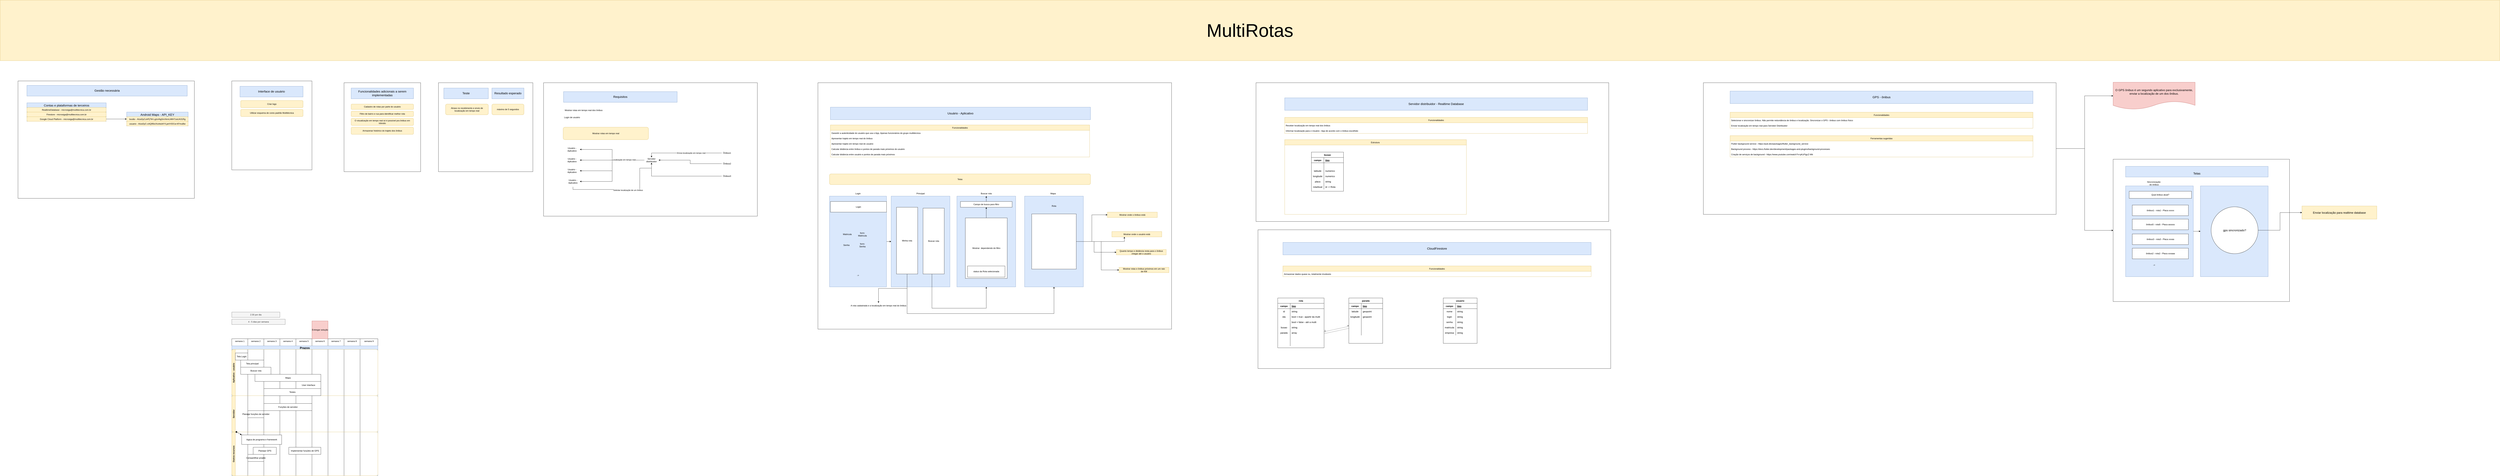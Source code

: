 <mxfile version="18.0.2" type="device"><diagram id="-KVZnJopL32UyjBUx_Le" name="Page-1"><mxGraphModel dx="4981" dy="2056" grid="1" gridSize="10" guides="1" tooltips="1" connect="1" arrows="1" fold="1" page="1" pageScale="1" pageWidth="827" pageHeight="1169" math="0" shadow="0"><root><mxCell id="0"/><mxCell id="1" parent="0"/><mxCell id="hHFK7ecSfTcn3Up3w1eg-6" value="" style="rounded=0;whiteSpace=wrap;html=1;" parent="1" vertex="1"><mxGeometry x="-3140" y="-130" width="990" height="660" as="geometry"/></mxCell><mxCell id="5UHtXKEgJ61PrIGLkvzC-1" value="" style="rounded=0;whiteSpace=wrap;html=1;" parent="1" vertex="1"><mxGeometry x="1350" y="-120" width="1985" height="1385" as="geometry"/></mxCell><mxCell id="uIdbq_U2yBYk-H9WlsCD-126" value="semana 1" style="rounded=0;whiteSpace=wrap;html=1;verticalAlign=top;" parent="1" vertex="1"><mxGeometry x="-1940" y="1319" width="90" height="770" as="geometry"/></mxCell><mxCell id="uIdbq_U2yBYk-H9WlsCD-143" value="semana 2" style="rounded=0;whiteSpace=wrap;html=1;horizontal=1;verticalAlign=top;" parent="1" vertex="1"><mxGeometry x="-1850" y="1319" width="90" height="770" as="geometry"/></mxCell><mxCell id="uIdbq_U2yBYk-H9WlsCD-138" value="semana 3" style="rounded=0;whiteSpace=wrap;html=1;verticalAlign=top;" parent="1" vertex="1"><mxGeometry x="-1760" y="1319" width="90" height="770" as="geometry"/></mxCell><mxCell id="uIdbq_U2yBYk-H9WlsCD-139" value="semana 8" style="rounded=0;whiteSpace=wrap;html=1;verticalAlign=top;" parent="1" vertex="1"><mxGeometry x="-1310" y="1319" width="90" height="770" as="geometry"/></mxCell><mxCell id="uIdbq_U2yBYk-H9WlsCD-140" value="semana 7" style="rounded=0;whiteSpace=wrap;html=1;verticalAlign=top;" parent="1" vertex="1"><mxGeometry x="-1400" y="1319" width="90" height="770" as="geometry"/></mxCell><mxCell id="uIdbq_U2yBYk-H9WlsCD-141" value="semana 6" style="rounded=0;whiteSpace=wrap;html=1;verticalAlign=top;" parent="1" vertex="1"><mxGeometry x="-1490" y="1319" width="90" height="770" as="geometry"/></mxCell><mxCell id="uIdbq_U2yBYk-H9WlsCD-142" value="semana 5" style="rounded=0;whiteSpace=wrap;html=1;verticalAlign=top;" parent="1" vertex="1"><mxGeometry x="-1580" y="1319" width="90" height="770" as="geometry"/></mxCell><mxCell id="uIdbq_U2yBYk-H9WlsCD-144" value="semana 4" style="rounded=0;whiteSpace=wrap;html=1;verticalAlign=top;" parent="1" vertex="1"><mxGeometry x="-1670" y="1319" width="90" height="770" as="geometry"/></mxCell><mxCell id="uIdbq_U2yBYk-H9WlsCD-137" value="semana 9" style="rounded=0;whiteSpace=wrap;html=1;verticalAlign=top;" parent="1" vertex="1"><mxGeometry x="-1220" y="1319" width="100" height="770" as="geometry"/></mxCell><mxCell id="uIdbq_U2yBYk-H9WlsCD-21" value="" style="rounded=0;whiteSpace=wrap;html=1;" parent="1" vertex="1"><mxGeometry x="-190" y="-120" width="1200" height="750" as="geometry"/></mxCell><mxCell id="uIdbq_U2yBYk-H9WlsCD-1" value="&lt;font style=&quot;font-size: 103px;&quot;&gt;MultiRotas&lt;/font&gt;" style="text;html=1;strokeColor=#d6b656;fillColor=#fff2cc;align=center;verticalAlign=middle;whiteSpace=wrap;rounded=0;gradientColor=none;fontSize=103;labelBackgroundColor=none;labelBorderColor=none;" parent="1" vertex="1"><mxGeometry x="-3240" y="-584" width="14030" height="340" as="geometry"/></mxCell><mxCell id="uIdbq_U2yBYk-H9WlsCD-2" value="Requisitos" style="rounded=0;whiteSpace=wrap;html=1;fontSize=17;fillColor=#dae8fc;strokeColor=#6c8ebf;" parent="1" vertex="1"><mxGeometry x="-78" y="-70" width="638" height="60" as="geometry"/></mxCell><mxCell id="uIdbq_U2yBYk-H9WlsCD-4" value="Mostrar rotas em tempo real dos ônibus" style="text;html=1;strokeColor=none;fillColor=none;align=center;verticalAlign=middle;whiteSpace=wrap;rounded=0;" parent="1" vertex="1"><mxGeometry x="-80" y="20" width="230" height="30" as="geometry"/></mxCell><mxCell id="uIdbq_U2yBYk-H9WlsCD-5" value="Login de usuário" style="text;html=1;strokeColor=none;fillColor=none;align=center;verticalAlign=middle;whiteSpace=wrap;rounded=0;" parent="1" vertex="1"><mxGeometry x="-149" y="60" width="238" height="30" as="geometry"/></mxCell><mxCell id="uIdbq_U2yBYk-H9WlsCD-7" value="Mostrar rotas em tempo real" style="rounded=1;whiteSpace=wrap;html=1;fontSize=12;fillColor=#fff2cc;strokeColor=#d6b656;" parent="1" vertex="1"><mxGeometry x="-80" y="130" width="479" height="70" as="geometry"/></mxCell><mxCell id="uIdbq_U2yBYk-H9WlsCD-8" value="Usuário - Aplicativo" style="text;html=1;strokeColor=none;fillColor=none;align=center;verticalAlign=middle;whiteSpace=wrap;rounded=0;" parent="1" vertex="1"><mxGeometry x="-74" y="240" width="88" height="30" as="geometry"/></mxCell><mxCell id="uIdbq_U2yBYk-H9WlsCD-18" style="edgeStyle=orthogonalEdgeStyle;rounded=0;orthogonalLoop=1;jettySize=auto;html=1;" parent="1" source="uIdbq_U2yBYk-H9WlsCD-9" target="uIdbq_U2yBYk-H9WlsCD-17" edge="1"><mxGeometry relative="1" as="geometry"/></mxCell><mxCell id="uIdbq_U2yBYk-H9WlsCD-34" value="Envia localização em tempo real&amp;nbsp;" style="edgeLabel;html=1;align=center;verticalAlign=middle;resizable=0;points=[];" parent="uIdbq_U2yBYk-H9WlsCD-18" vertex="1" connectable="0"><mxGeometry x="-0.194" relative="1" as="geometry"><mxPoint as="offset"/></mxGeometry></mxCell><mxCell id="uIdbq_U2yBYk-H9WlsCD-9" value="Ônibus1" style="text;html=1;strokeColor=none;fillColor=none;align=center;verticalAlign=middle;whiteSpace=wrap;rounded=0;" parent="1" vertex="1"><mxGeometry x="810" y="260" width="60" height="30" as="geometry"/></mxCell><mxCell id="uIdbq_U2yBYk-H9WlsCD-19" style="edgeStyle=orthogonalEdgeStyle;rounded=0;orthogonalLoop=1;jettySize=auto;html=1;" parent="1" source="uIdbq_U2yBYk-H9WlsCD-11" target="uIdbq_U2yBYk-H9WlsCD-17" edge="1"><mxGeometry relative="1" as="geometry"/></mxCell><mxCell id="uIdbq_U2yBYk-H9WlsCD-11" value="Ônibus2" style="text;html=1;strokeColor=none;fillColor=none;align=center;verticalAlign=middle;whiteSpace=wrap;rounded=0;" parent="1" vertex="1"><mxGeometry x="810" y="320" width="60" height="30" as="geometry"/></mxCell><mxCell id="uIdbq_U2yBYk-H9WlsCD-20" style="edgeStyle=orthogonalEdgeStyle;rounded=0;orthogonalLoop=1;jettySize=auto;html=1;" parent="1" source="uIdbq_U2yBYk-H9WlsCD-12" target="uIdbq_U2yBYk-H9WlsCD-17" edge="1"><mxGeometry relative="1" as="geometry"/></mxCell><mxCell id="uIdbq_U2yBYk-H9WlsCD-12" value="Ônibus3" style="text;html=1;strokeColor=none;fillColor=none;align=center;verticalAlign=middle;whiteSpace=wrap;rounded=0;" parent="1" vertex="1"><mxGeometry x="810" y="390" width="60" height="30" as="geometry"/></mxCell><mxCell id="uIdbq_U2yBYk-H9WlsCD-13" value="Usuário - Aplicativo" style="text;html=1;strokeColor=none;fillColor=none;align=center;verticalAlign=middle;whiteSpace=wrap;rounded=0;" parent="1" vertex="1"><mxGeometry x="-74" y="300" width="88" height="30" as="geometry"/></mxCell><mxCell id="uIdbq_U2yBYk-H9WlsCD-14" value="Usuário - Aplicativo" style="text;html=1;strokeColor=none;fillColor=none;align=center;verticalAlign=middle;whiteSpace=wrap;rounded=0;" parent="1" vertex="1"><mxGeometry x="-74" y="360" width="88" height="30" as="geometry"/></mxCell><mxCell id="uIdbq_U2yBYk-H9WlsCD-37" style="edgeStyle=orthogonalEdgeStyle;rounded=0;orthogonalLoop=1;jettySize=auto;html=1;entryX=0.5;entryY=1;entryDx=0;entryDy=0;" parent="1" source="uIdbq_U2yBYk-H9WlsCD-16" target="uIdbq_U2yBYk-H9WlsCD-17" edge="1"><mxGeometry relative="1" as="geometry"><Array as="points"><mxPoint x="-25" y="480"/><mxPoint x="350" y="480"/><mxPoint x="350" y="360"/><mxPoint x="416" y="360"/></Array></mxGeometry></mxCell><mxCell id="uIdbq_U2yBYk-H9WlsCD-38" value="Solicitar localização de um ônibus" style="edgeLabel;html=1;align=center;verticalAlign=middle;resizable=0;points=[];" parent="uIdbq_U2yBYk-H9WlsCD-37" vertex="1" connectable="0"><mxGeometry x="0.067" y="-4" relative="1" as="geometry"><mxPoint as="offset"/></mxGeometry></mxCell><mxCell id="uIdbq_U2yBYk-H9WlsCD-16" value="Usuário - Aplicativo" style="text;html=1;strokeColor=none;fillColor=none;align=center;verticalAlign=middle;whiteSpace=wrap;rounded=0;" parent="1" vertex="1"><mxGeometry x="-64" y="405" width="78" height="60" as="geometry"/></mxCell><mxCell id="uIdbq_U2yBYk-H9WlsCD-27" style="edgeStyle=orthogonalEdgeStyle;rounded=0;orthogonalLoop=1;jettySize=auto;html=1;entryX=1;entryY=0.5;entryDx=0;entryDy=0;" parent="1" source="uIdbq_U2yBYk-H9WlsCD-17" target="uIdbq_U2yBYk-H9WlsCD-8" edge="1"><mxGeometry relative="1" as="geometry"/></mxCell><mxCell id="uIdbq_U2yBYk-H9WlsCD-28" style="edgeStyle=orthogonalEdgeStyle;rounded=0;orthogonalLoop=1;jettySize=auto;html=1;" parent="1" source="uIdbq_U2yBYk-H9WlsCD-17" target="uIdbq_U2yBYk-H9WlsCD-13" edge="1"><mxGeometry x="-100" y="-110" relative="1" as="geometry"/></mxCell><mxCell id="uIdbq_U2yBYk-H9WlsCD-29" style="edgeStyle=orthogonalEdgeStyle;rounded=0;orthogonalLoop=1;jettySize=auto;html=1;entryX=1;entryY=0.5;entryDx=0;entryDy=0;" parent="1" source="uIdbq_U2yBYk-H9WlsCD-17" target="uIdbq_U2yBYk-H9WlsCD-14" edge="1"><mxGeometry relative="1" as="geometry"/></mxCell><mxCell id="uIdbq_U2yBYk-H9WlsCD-30" style="edgeStyle=orthogonalEdgeStyle;rounded=0;orthogonalLoop=1;jettySize=auto;html=1;entryX=1;entryY=0.5;entryDx=0;entryDy=0;" parent="1" source="uIdbq_U2yBYk-H9WlsCD-17" target="uIdbq_U2yBYk-H9WlsCD-16" edge="1"><mxGeometry relative="1" as="geometry"/></mxCell><mxCell id="uIdbq_U2yBYk-H9WlsCD-35" value="Localização em tempo real" style="edgeLabel;html=1;align=center;verticalAlign=middle;resizable=0;points=[];" parent="uIdbq_U2yBYk-H9WlsCD-30" vertex="1" connectable="0"><mxGeometry x="-0.519" y="-2" relative="1" as="geometry"><mxPoint as="offset"/></mxGeometry></mxCell><mxCell id="uIdbq_U2yBYk-H9WlsCD-17" value="Servidor distribuidor" style="text;html=1;strokeColor=none;fillColor=none;align=center;verticalAlign=middle;whiteSpace=wrap;rounded=0;" parent="1" vertex="1"><mxGeometry x="376" y="300" width="80" height="30" as="geometry"/></mxCell><mxCell id="uIdbq_U2yBYk-H9WlsCD-22" value="&lt;br&gt;" style="rounded=0;whiteSpace=wrap;html=1;" parent="1" vertex="1"><mxGeometry x="-780" y="-120" width="530" height="500" as="geometry"/></mxCell><mxCell id="uIdbq_U2yBYk-H9WlsCD-23" value="Teste" style="rounded=0;whiteSpace=wrap;html=1;fontSize=17;fillColor=#dae8fc;strokeColor=#6c8ebf;" parent="1" vertex="1"><mxGeometry x="-750" y="-90" width="250" height="60" as="geometry"/></mxCell><mxCell id="uIdbq_U2yBYk-H9WlsCD-24" value="Atraso no recebimento e envio de localização em tempo real" style="rounded=1;whiteSpace=wrap;html=1;fillColor=#fff2cc;strokeColor=#d6b656;" parent="1" vertex="1"><mxGeometry x="-740" width="240" height="60" as="geometry"/></mxCell><mxCell id="uIdbq_U2yBYk-H9WlsCD-25" value="máximo de 5 segundos" style="rounded=1;whiteSpace=wrap;html=1;fillColor=#fff2cc;strokeColor=#d6b656;" parent="1" vertex="1"><mxGeometry x="-480" width="180" height="60" as="geometry"/></mxCell><mxCell id="uIdbq_U2yBYk-H9WlsCD-33" value="Usuário - Aplicativo" style="rounded=0;whiteSpace=wrap;html=1;fontSize=17;fillColor=#dae8fc;strokeColor=#6c8ebf;" parent="1" vertex="1"><mxGeometry x="1420" y="17.5" width="1460" height="70" as="geometry"/></mxCell><mxCell id="uIdbq_U2yBYk-H9WlsCD-67" style="edgeStyle=orthogonalEdgeStyle;rounded=0;orthogonalLoop=1;jettySize=auto;html=1;entryX=0;entryY=0.5;entryDx=0;entryDy=0;" parent="1" source="uIdbq_U2yBYk-H9WlsCD-39" target="uIdbq_U2yBYk-H9WlsCD-46" edge="1"><mxGeometry relative="1" as="geometry"/></mxCell><mxCell id="uIdbq_U2yBYk-H9WlsCD-39" value="" style="rounded=0;whiteSpace=wrap;html=1;fillColor=#dae8fc;strokeColor=#6c8ebf;" parent="1" vertex="1"><mxGeometry x="1415" y="517.5" width="320" height="510" as="geometry"/></mxCell><mxCell id="uIdbq_U2yBYk-H9WlsCD-40" value="Login" style="text;html=1;strokeColor=none;fillColor=none;align=center;verticalAlign=middle;whiteSpace=wrap;rounded=0;" parent="1" vertex="1"><mxGeometry x="1545" y="487.5" width="60" height="30" as="geometry"/></mxCell><mxCell id="uIdbq_U2yBYk-H9WlsCD-41" value="Matricula" style="text;html=1;strokeColor=none;fillColor=none;align=center;verticalAlign=middle;whiteSpace=wrap;rounded=0;" parent="1" vertex="1"><mxGeometry x="1485" y="716.5" width="60" height="30" as="geometry"/></mxCell><mxCell id="uIdbq_U2yBYk-H9WlsCD-42" value="Senha" style="text;html=1;strokeColor=none;fillColor=none;align=center;verticalAlign=middle;whiteSpace=wrap;rounded=0;" parent="1" vertex="1"><mxGeometry x="1480" y="777.5" width="60" height="30" as="geometry"/></mxCell><mxCell id="uIdbq_U2yBYk-H9WlsCD-46" value="" style="rounded=0;whiteSpace=wrap;html=1;fillColor=#dae8fc;strokeColor=#6c8ebf;" parent="1" vertex="1"><mxGeometry x="1761" y="517.5" width="330" height="510" as="geometry"/></mxCell><mxCell id="uIdbq_U2yBYk-H9WlsCD-47" value="Principal" style="text;html=1;strokeColor=none;fillColor=none;align=center;verticalAlign=middle;whiteSpace=wrap;rounded=0;" parent="1" vertex="1"><mxGeometry x="1896" y="487.5" width="60" height="30" as="geometry"/></mxCell><mxCell id="uIdbq_U2yBYk-H9WlsCD-57" style="edgeStyle=orthogonalEdgeStyle;rounded=0;orthogonalLoop=1;jettySize=auto;html=1;entryX=0.5;entryY=0;entryDx=0;entryDy=0;" parent="1" source="uIdbq_U2yBYk-H9WlsCD-55" target="uIdbq_U2yBYk-H9WlsCD-56" edge="1"><mxGeometry relative="1" as="geometry"/></mxCell><mxCell id="uIdbq_U2yBYk-H9WlsCD-165" style="edgeStyle=orthogonalEdgeStyle;rounded=0;orthogonalLoop=1;jettySize=auto;html=1;entryX=0.5;entryY=1;entryDx=0;entryDy=0;" parent="1" source="uIdbq_U2yBYk-H9WlsCD-55" target="uIdbq_U2yBYk-H9WlsCD-76" edge="1"><mxGeometry relative="1" as="geometry"><Array as="points"><mxPoint x="1851" y="1177.5"/><mxPoint x="2675" y="1177.5"/></Array></mxGeometry></mxCell><mxCell id="uIdbq_U2yBYk-H9WlsCD-55" value="Minha rota" style="rounded=0;whiteSpace=wrap;html=1;" parent="1" vertex="1"><mxGeometry x="1791" y="580" width="119" height="375" as="geometry"/></mxCell><mxCell id="uIdbq_U2yBYk-H9WlsCD-56" value="A rota cadastrada e a localização em tempo real do ônibus" style="text;html=1;strokeColor=none;fillColor=none;align=center;verticalAlign=middle;whiteSpace=wrap;rounded=0;" parent="1" vertex="1"><mxGeometry x="1500" y="1117.5" width="380" height="30" as="geometry"/></mxCell><mxCell id="uIdbq_U2yBYk-H9WlsCD-58" value="" style="rounded=0;whiteSpace=wrap;html=1;" parent="1" vertex="1"><mxGeometry x="-1310" y="-120" width="430" height="500" as="geometry"/></mxCell><mxCell id="uIdbq_U2yBYk-H9WlsCD-59" value="Funcionalidades adicionais a serem implementadas" style="rounded=0;whiteSpace=wrap;html=1;fillColor=#dae8fc;strokeColor=#6c8ebf;fontSize=17;" parent="1" vertex="1"><mxGeometry x="-1270" y="-90" width="350" height="60" as="geometry"/></mxCell><mxCell id="uIdbq_U2yBYk-H9WlsCD-48" value="Cadastro de rotas por parte do usuário" style="rounded=1;whiteSpace=wrap;html=1;fillColor=#fff2cc;strokeColor=#d6b656;" parent="1" vertex="1"><mxGeometry x="-1270" width="350" height="30" as="geometry"/></mxCell><mxCell id="uIdbq_U2yBYk-H9WlsCD-60" value="Filtro de bairro e rua para identificar melhor rota" style="rounded=1;whiteSpace=wrap;html=1;fillColor=#fff2cc;strokeColor=#d6b656;" parent="1" vertex="1"><mxGeometry x="-1270" y="40" width="350" height="30" as="geometry"/></mxCell><mxCell id="uIdbq_U2yBYk-H9WlsCD-65" value="O visualização em tempo real só é possível pra ônibus em trânsito" style="rounded=1;whiteSpace=wrap;html=1;fillColor=#fff2cc;strokeColor=#d6b656;" parent="1" vertex="1"><mxGeometry x="-1270" y="80" width="350" height="40" as="geometry"/></mxCell><mxCell id="uIdbq_U2yBYk-H9WlsCD-70" value="Telas" style="rounded=1;whiteSpace=wrap;html=1;fillColor=#fff2cc;strokeColor=#d6b656;" parent="1" vertex="1"><mxGeometry x="1415" y="392.5" width="1465" height="60" as="geometry"/></mxCell><mxCell id="JaUV-3BmdiFpgAd2zX9h-7" style="edgeStyle=orthogonalEdgeStyle;rounded=0;orthogonalLoop=1;jettySize=auto;html=1;" parent="1" source="uIdbq_U2yBYk-H9WlsCD-76" target="JaUV-3BmdiFpgAd2zX9h-5" edge="1"><mxGeometry relative="1" as="geometry"/></mxCell><mxCell id="uIdbq_U2yBYk-H9WlsCD-76" value="" style="rounded=0;whiteSpace=wrap;html=1;fillColor=#dae8fc;strokeColor=#6c8ebf;" parent="1" vertex="1"><mxGeometry x="2510" y="517.5" width="330" height="510" as="geometry"/></mxCell><mxCell id="uIdbq_U2yBYk-H9WlsCD-77" value="Mapa" style="text;html=1;strokeColor=none;fillColor=none;align=center;verticalAlign=middle;whiteSpace=wrap;rounded=0;" parent="1" vertex="1"><mxGeometry x="2640" y="487.5" width="60" height="30" as="geometry"/></mxCell><mxCell id="5UHtXKEgJ61PrIGLkvzC-28" style="edgeStyle=orthogonalEdgeStyle;rounded=0;orthogonalLoop=1;jettySize=auto;html=1;entryX=0.25;entryY=1;entryDx=0;entryDy=0;fontSize=80;" parent="1" source="uIdbq_U2yBYk-H9WlsCD-78" target="5UHtXKEgJ61PrIGLkvzC-27" edge="1"><mxGeometry relative="1" as="geometry"/></mxCell><mxCell id="5UHtXKEgJ61PrIGLkvzC-29" style="edgeStyle=orthogonalEdgeStyle;rounded=0;orthogonalLoop=1;jettySize=auto;html=1;fontSize=80;" parent="1" source="uIdbq_U2yBYk-H9WlsCD-78" target="uIdbq_U2yBYk-H9WlsCD-80" edge="1"><mxGeometry relative="1" as="geometry"/></mxCell><mxCell id="5UHtXKEgJ61PrIGLkvzC-30" style="edgeStyle=orthogonalEdgeStyle;rounded=0;orthogonalLoop=1;jettySize=auto;html=1;fontSize=80;exitX=1;exitY=0.5;exitDx=0;exitDy=0;" parent="1" source="uIdbq_U2yBYk-H9WlsCD-78" target="uIdbq_U2yBYk-H9WlsCD-82" edge="1"><mxGeometry relative="1" as="geometry"><Array as="points"><mxPoint x="2900" y="773"/><mxPoint x="2900" y="833"/></Array></mxGeometry></mxCell><mxCell id="uIdbq_U2yBYk-H9WlsCD-78" value="" style="rounded=0;whiteSpace=wrap;html=1;" parent="1" vertex="1"><mxGeometry x="2550" y="617.5" width="250" height="310" as="geometry"/></mxCell><mxCell id="uIdbq_U2yBYk-H9WlsCD-79" value="Rota" style="text;html=1;strokeColor=none;fillColor=none;align=center;verticalAlign=middle;whiteSpace=wrap;rounded=0;" parent="1" vertex="1"><mxGeometry x="2645" y="557.5" width="60" height="30" as="geometry"/></mxCell><mxCell id="uIdbq_U2yBYk-H9WlsCD-80" value="Mostrar onde o ônibus está" style="text;html=1;strokeColor=#d6b656;fillColor=#fff2cc;align=center;verticalAlign=middle;whiteSpace=wrap;rounded=0;" parent="1" vertex="1"><mxGeometry x="2975" y="607.5" width="280" height="30" as="geometry"/></mxCell><mxCell id="uIdbq_U2yBYk-H9WlsCD-82" value="Quanto tempo e distância resta para o ônibus chegar até o usuário" style="text;html=1;strokeColor=#d6b656;fillColor=#fff2cc;align=center;verticalAlign=middle;whiteSpace=wrap;rounded=0;" parent="1" vertex="1"><mxGeometry x="3025" y="817.5" width="280" height="30" as="geometry"/></mxCell><mxCell id="uIdbq_U2yBYk-H9WlsCD-112" value="Prazos" style="swimlane;childLayout=stackLayout;resizeParent=1;resizeParentMax=0;horizontal=1;startSize=20;horizontalStack=0;fontSize=17;fillColor=#dae8fc;strokeColor=#6c8ebf;rounded=0;" parent="1" vertex="1"><mxGeometry x="-1940" y="1359" width="820" height="730" as="geometry"/></mxCell><mxCell id="uIdbq_U2yBYk-H9WlsCD-113" value="Aplicativo - usuário " style="swimlane;startSize=20;horizontal=0;fillColor=#fff2cc;strokeColor=#d6b656;rounded=1;" parent="uIdbq_U2yBYk-H9WlsCD-112" vertex="1"><mxGeometry y="20" width="820" height="260" as="geometry"/></mxCell><mxCell id="uIdbq_U2yBYk-H9WlsCD-121" value="Tela Login" style="html=1;points=[];perimeter=orthogonalPerimeter;" parent="uIdbq_U2yBYk-H9WlsCD-113" vertex="1"><mxGeometry x="20" y="20" width="70" height="40" as="geometry"/></mxCell><mxCell id="uIdbq_U2yBYk-H9WlsCD-167" value="Buscar rota" style="html=1;points=[];perimeter=orthogonalPerimeter;" parent="uIdbq_U2yBYk-H9WlsCD-113" vertex="1"><mxGeometry x="50" y="100" width="170" height="40" as="geometry"/></mxCell><mxCell id="uIdbq_U2yBYk-H9WlsCD-114" value="Servidor" style="swimlane;startSize=20;horizontal=0;fillColor=#fff2cc;strokeColor=#d6b656;rounded=1;" parent="uIdbq_U2yBYk-H9WlsCD-112" vertex="1"><mxGeometry y="280" width="820" height="204" as="geometry"/></mxCell><mxCell id="uIdbq_U2yBYk-H9WlsCD-115" value="Outros recursos" style="swimlane;startSize=20;horizontal=0;fillColor=#fff2cc;strokeColor=#d6b656;rounded=1;" parent="uIdbq_U2yBYk-H9WlsCD-112" vertex="1"><mxGeometry y="484" width="820" height="246" as="geometry"/></mxCell><mxCell id="uIdbq_U2yBYk-H9WlsCD-152" value="lógica de programa e framework" style="html=1;points=[];perimeter=orthogonalPerimeter;" parent="uIdbq_U2yBYk-H9WlsCD-115" vertex="1"><mxGeometry x="55.5" y="16.62" width="224.5" height="53.38" as="geometry"/></mxCell><mxCell id="uIdbq_U2yBYk-H9WlsCD-153" value="" style="html=1;verticalAlign=bottom;startArrow=oval;endArrow=block;startSize=8;rounded=0;exitX=0.025;exitY=0.013;exitDx=0;exitDy=0;exitPerimeter=0;" parent="uIdbq_U2yBYk-H9WlsCD-115" target="uIdbq_U2yBYk-H9WlsCD-152" edge="1"><mxGeometry relative="1" as="geometry"><mxPoint x="26" as="sourcePoint"/></mxGeometry></mxCell><mxCell id="uIdbq_U2yBYk-H9WlsCD-170" value="Planejar GPS" style="html=1;points=[];perimeter=orthogonalPerimeter;" parent="uIdbq_U2yBYk-H9WlsCD-115" vertex="1"><mxGeometry x="120" y="86" width="130" height="40" as="geometry"/></mxCell><mxCell id="uIdbq_U2yBYk-H9WlsCD-145" value="Entregar solução" style="html=1;points=[];perimeter=orthogonalPerimeter;fillColor=#f8cecc;strokeColor=#b85450;" parent="1" vertex="1"><mxGeometry x="-1490" y="1219" width="90" height="100" as="geometry"/></mxCell><mxCell id="uIdbq_U2yBYk-H9WlsCD-147" value="2:30 por dia" style="text;html=1;strokeColor=#666666;fillColor=#f5f5f5;align=center;verticalAlign=middle;whiteSpace=wrap;rounded=0;fontColor=#333333;" parent="1" vertex="1"><mxGeometry x="-1940" y="1169" width="270" height="30" as="geometry"/></mxCell><mxCell id="uIdbq_U2yBYk-H9WlsCD-148" value="4 - 5 dias por semana" style="text;html=1;strokeColor=#666666;fillColor=#f5f5f5;align=center;verticalAlign=middle;whiteSpace=wrap;rounded=0;fontColor=#333333;" parent="1" vertex="1"><mxGeometry x="-1940" y="1209" width="300" height="30" as="geometry"/></mxCell><mxCell id="uIdbq_U2yBYk-H9WlsCD-158" value="Tela principal" style="html=1;points=[];perimeter=orthogonalPerimeter;" parent="1" vertex="1"><mxGeometry x="-1890" y="1439" width="130" height="40" as="geometry"/></mxCell><mxCell id="uIdbq_U2yBYk-H9WlsCD-160" value="Mapa" style="html=1;points=[];perimeter=orthogonalPerimeter;" parent="1" vertex="1"><mxGeometry x="-1810" y="1519" width="370" height="40" as="geometry"/></mxCell><mxCell id="uIdbq_U2yBYk-H9WlsCD-161" value="User Interface" style="html=1;points=[];perimeter=orthogonalPerimeter;" parent="1" vertex="1"><mxGeometry x="-1580" y="1559" width="140" height="41" as="geometry"/></mxCell><mxCell id="uIdbq_U2yBYk-H9WlsCD-166" style="edgeStyle=orthogonalEdgeStyle;rounded=0;orthogonalLoop=1;jettySize=auto;html=1;" parent="1" source="uIdbq_U2yBYk-H9WlsCD-162" target="uIdbq_U2yBYk-H9WlsCD-163" edge="1"><mxGeometry relative="1" as="geometry"><Array as="points"><mxPoint x="1990" y="1147.5"/><mxPoint x="2295" y="1147.5"/></Array></mxGeometry></mxCell><mxCell id="uIdbq_U2yBYk-H9WlsCD-162" value="Buscar rota" style="rounded=0;whiteSpace=wrap;html=1;" parent="1" vertex="1"><mxGeometry x="1940" y="585" width="119" height="370" as="geometry"/></mxCell><mxCell id="uIdbq_U2yBYk-H9WlsCD-163" value="" style="rounded=0;whiteSpace=wrap;html=1;fillColor=#dae8fc;strokeColor=#6c8ebf;" parent="1" vertex="1"><mxGeometry x="2130" y="517.5" width="330" height="510" as="geometry"/></mxCell><mxCell id="uIdbq_U2yBYk-H9WlsCD-164" value="Buscar rota" style="text;html=1;strokeColor=none;fillColor=none;align=center;verticalAlign=middle;whiteSpace=wrap;rounded=0;" parent="1" vertex="1"><mxGeometry x="2230" y="487.5" width="130" height="30" as="geometry"/></mxCell><mxCell id="JaUV-3BmdiFpgAd2zX9h-8" style="edgeStyle=orthogonalEdgeStyle;rounded=0;orthogonalLoop=1;jettySize=auto;html=1;entryX=0.5;entryY=1;entryDx=0;entryDy=0;" parent="1" source="uIdbq_U2yBYk-H9WlsCD-54" target="JaUV-3BmdiFpgAd2zX9h-1" edge="1"><mxGeometry relative="1" as="geometry"/></mxCell><mxCell id="uIdbq_U2yBYk-H9WlsCD-54" value="Mostrar&amp;nbsp; dependendo do filtro" style="rounded=0;whiteSpace=wrap;html=1;" parent="1" vertex="1"><mxGeometry x="2177.5" y="640" width="235" height="340" as="geometry"/></mxCell><mxCell id="uIdbq_U2yBYk-H9WlsCD-64" value="status da Rota selecionada" style="rounded=0;whiteSpace=wrap;html=1;" parent="1" vertex="1"><mxGeometry x="2190" y="910" width="210" height="62.5" as="geometry"/></mxCell><mxCell id="uIdbq_U2yBYk-H9WlsCD-168" value="Funções de servidor" style="html=1;points=[];perimeter=orthogonalPerimeter;" parent="1" vertex="1"><mxGeometry x="-1760" y="1683" width="270" height="40" as="geometry"/></mxCell><mxCell id="uIdbq_U2yBYk-H9WlsCD-169" value="Planejar funções de servidor" style="html=1;points=[];perimeter=orthogonalPerimeter;" parent="1" vertex="1"><mxGeometry x="-1850" y="1723" width="90" height="40" as="geometry"/></mxCell><mxCell id="uIdbq_U2yBYk-H9WlsCD-171" value="Implementar funções de GPS" style="html=1;points=[];perimeter=orthogonalPerimeter;" parent="1" vertex="1"><mxGeometry x="-1620" y="1929" width="180" height="40" as="geometry"/></mxCell><mxCell id="uIdbq_U2yBYk-H9WlsCD-173" value="Compartilhar projeto" style="html=1;points=[];perimeter=orthogonalPerimeter;" parent="1" vertex="1"><mxGeometry x="-1850" y="1969" width="90" height="40" as="geometry"/></mxCell><mxCell id="ahyl4BctA3PNQyeAw9bM-1" value="" style="rounded=0;whiteSpace=wrap;html=1;" parent="1" vertex="1"><mxGeometry x="-1940" y="-130" width="450" height="500" as="geometry"/></mxCell><mxCell id="ahyl4BctA3PNQyeAw9bM-2" value="Interface de usuário" style="rounded=0;whiteSpace=wrap;html=1;fillColor=#dae8fc;strokeColor=#6c8ebf;fontSize=17;" parent="1" vertex="1"><mxGeometry x="-1894" y="-100" width="354" height="60" as="geometry"/></mxCell><mxCell id="ahyl4BctA3PNQyeAw9bM-3" value="Criar logo" style="rounded=1;whiteSpace=wrap;html=1;fillColor=#fff2cc;strokeColor=#d6b656;" parent="1" vertex="1"><mxGeometry x="-1890" y="-20" width="350" height="40" as="geometry"/></mxCell><mxCell id="ahyl4BctA3PNQyeAw9bM-4" value="Utilizar esquema de cores padrão Multitécnica" style="rounded=1;whiteSpace=wrap;html=1;fillColor=#fff2cc;strokeColor=#d6b656;" parent="1" vertex="1"><mxGeometry x="-1890" y="30" width="350" height="40" as="geometry"/></mxCell><mxCell id="ahyl4BctA3PNQyeAw9bM-5" value="-&amp;gt;" style="text;html=1;strokeColor=none;fillColor=none;align=center;verticalAlign=middle;whiteSpace=wrap;rounded=0;" parent="1" vertex="1"><mxGeometry x="1545" y="947.5" width="60" height="30" as="geometry"/></mxCell><mxCell id="ahyl4BctA3PNQyeAw9bM-8" value="Login" style="rounded=0;whiteSpace=wrap;html=1;" parent="1" vertex="1"><mxGeometry x="1420" y="547.5" width="315" height="60" as="geometry"/></mxCell><mxCell id="ahyl4BctA3PNQyeAw9bM-9" value="form: Matricula" style="text;html=1;strokeColor=none;fillColor=none;align=center;verticalAlign=middle;whiteSpace=wrap;rounded=0;" parent="1" vertex="1"><mxGeometry x="1570" y="716.5" width="60" height="30" as="geometry"/></mxCell><mxCell id="ahyl4BctA3PNQyeAw9bM-10" value="form: &lt;br&gt;Senha" style="text;html=1;strokeColor=none;fillColor=none;align=center;verticalAlign=middle;whiteSpace=wrap;rounded=0;" parent="1" vertex="1"><mxGeometry x="1569.5" y="777.5" width="60" height="30" as="geometry"/></mxCell><mxCell id="bHNBLeBxKcSEbkTcjeB6-3" value="Testes" style="html=1;points=[];perimeter=orthogonalPerimeter;" parent="1" vertex="1"><mxGeometry x="-1760" y="1599" width="320" height="40" as="geometry"/></mxCell><mxCell id="5UHtXKEgJ61PrIGLkvzC-3" value="" style="rounded=0;whiteSpace=wrap;html=1;" parent="1" vertex="1"><mxGeometry x="3809" y="-120" width="1980" height="780" as="geometry"/></mxCell><mxCell id="5UHtXKEgJ61PrIGLkvzC-4" value="Servidor distribuidor - Realtime Database" style="rounded=0;whiteSpace=wrap;html=1;fontSize=17;fillColor=#dae8fc;strokeColor=#6c8ebf;" parent="1" vertex="1"><mxGeometry x="3970" y="-35" width="1700" height="70" as="geometry"/></mxCell><mxCell id="5UHtXKEgJ61PrIGLkvzC-7" value="Funcionalidades" style="swimlane;fontStyle=0;childLayout=stackLayout;horizontal=1;startSize=30;horizontalStack=0;resizeParent=1;resizeParentMax=0;resizeLast=0;collapsible=1;marginBottom=0;fillColor=#fff2cc;strokeColor=#d6b656;" parent="1" vertex="1"><mxGeometry x="1420" y="117.5" width="1455" height="180" as="geometry"/></mxCell><mxCell id="5UHtXKEgJ61PrIGLkvzC-8" value="Garantir a autenticidade do usuário que usa o App. Apenas funcionários do grupo multitécnica" style="text;strokeColor=none;fillColor=none;align=left;verticalAlign=middle;spacingLeft=4;spacingRight=4;overflow=hidden;points=[[0,0.5],[1,0.5]];portConstraint=eastwest;rotatable=0;" parent="5UHtXKEgJ61PrIGLkvzC-7" vertex="1"><mxGeometry y="30" width="1455" height="30" as="geometry"/></mxCell><mxCell id="5UHtXKEgJ61PrIGLkvzC-9" value="Apresentar trajeto em tempo real do ônibus" style="text;strokeColor=none;fillColor=none;align=left;verticalAlign=middle;spacingLeft=4;spacingRight=4;overflow=hidden;points=[[0,0.5],[1,0.5]];portConstraint=eastwest;rotatable=0;" parent="5UHtXKEgJ61PrIGLkvzC-7" vertex="1"><mxGeometry y="60" width="1455" height="30" as="geometry"/></mxCell><mxCell id="5UHtXKEgJ61PrIGLkvzC-10" value="Apresentar trajeto em tempo real do usuário" style="text;strokeColor=none;fillColor=none;align=left;verticalAlign=middle;spacingLeft=4;spacingRight=4;overflow=hidden;points=[[0,0.5],[1,0.5]];portConstraint=eastwest;rotatable=0;" parent="5UHtXKEgJ61PrIGLkvzC-7" vertex="1"><mxGeometry y="90" width="1455" height="30" as="geometry"/></mxCell><mxCell id="L3YnUIcpb-g__i3KRr0C-1" value="Calcular distância entre ônibus e pontos de parada mais próximos do usuário" style="text;strokeColor=none;fillColor=none;align=left;verticalAlign=middle;spacingLeft=4;spacingRight=4;overflow=hidden;points=[[0,0.5],[1,0.5]];portConstraint=eastwest;rotatable=0;" parent="5UHtXKEgJ61PrIGLkvzC-7" vertex="1"><mxGeometry y="120" width="1455" height="30" as="geometry"/></mxCell><mxCell id="L3YnUIcpb-g__i3KRr0C-2" value="Calcular distância entre usuário e pontos de parada mais próximos" style="text;strokeColor=none;fillColor=none;align=left;verticalAlign=middle;spacingLeft=4;spacingRight=4;overflow=hidden;points=[[0,0.5],[1,0.5]];portConstraint=eastwest;rotatable=0;" parent="5UHtXKEgJ61PrIGLkvzC-7" vertex="1"><mxGeometry y="150" width="1455" height="30" as="geometry"/></mxCell><mxCell id="5UHtXKEgJ61PrIGLkvzC-13" value="Funcionalidades" style="swimlane;fontStyle=0;childLayout=stackLayout;horizontal=1;startSize=30;horizontalStack=0;resizeParent=1;resizeParentMax=0;resizeLast=0;collapsible=1;marginBottom=0;fillColor=#fff2cc;strokeColor=#d6b656;" parent="1" vertex="1"><mxGeometry x="3970" y="75" width="1700" height="90" as="geometry"/></mxCell><mxCell id="5UHtXKEgJ61PrIGLkvzC-14" value="Receber localização em tempo real dos ônibus" style="text;strokeColor=none;fillColor=none;align=left;verticalAlign=middle;spacingLeft=4;spacingRight=4;overflow=hidden;points=[[0,0.5],[1,0.5]];portConstraint=eastwest;rotatable=0;" parent="5UHtXKEgJ61PrIGLkvzC-13" vertex="1"><mxGeometry y="30" width="1700" height="30" as="geometry"/></mxCell><mxCell id="5UHtXKEgJ61PrIGLkvzC-16" value="Informar localização para o Usuário - App de acordo com o ônibus escolhido" style="text;strokeColor=none;fillColor=none;align=left;verticalAlign=middle;spacingLeft=4;spacingRight=4;overflow=hidden;points=[[0,0.5],[1,0.5]];portConstraint=eastwest;rotatable=0;" parent="5UHtXKEgJ61PrIGLkvzC-13" vertex="1"><mxGeometry y="60" width="1700" height="30" as="geometry"/></mxCell><mxCell id="5UHtXKEgJ61PrIGLkvzC-19" value="Armazenar histórico do trajeto dos ônibus" style="rounded=1;whiteSpace=wrap;html=1;fillColor=#fff2cc;strokeColor=#d6b656;" parent="1" vertex="1"><mxGeometry x="-1270" y="130" width="350" height="40" as="geometry"/></mxCell><mxCell id="5UHtXKEgJ61PrIGLkvzC-20" value="Resultado esperado" style="rounded=0;whiteSpace=wrap;html=1;fontSize=17;fillColor=#dae8fc;strokeColor=#6c8ebf;" parent="1" vertex="1"><mxGeometry x="-480" y="-90" width="180" height="60" as="geometry"/></mxCell><mxCell id="hHFK7ecSfTcn3Up3w1eg-12" style="edgeStyle=orthogonalEdgeStyle;rounded=0;orthogonalLoop=1;jettySize=auto;html=1;" parent="1" source="5UHtXKEgJ61PrIGLkvzC-22" target="hHFK7ecSfTcn3Up3w1eg-11" edge="1"><mxGeometry relative="1" as="geometry"/></mxCell><mxCell id="hHFK7ecSfTcn3Up3w1eg-34" style="edgeStyle=orthogonalEdgeStyle;rounded=0;orthogonalLoop=1;jettySize=auto;html=1;fontSize=16;" parent="1" source="5UHtXKEgJ61PrIGLkvzC-22" target="hHFK7ecSfTcn3Up3w1eg-13" edge="1"><mxGeometry relative="1" as="geometry"/></mxCell><mxCell id="5UHtXKEgJ61PrIGLkvzC-22" value="" style="rounded=0;whiteSpace=wrap;html=1;" parent="1" vertex="1"><mxGeometry x="6320" y="-120" width="1980" height="740" as="geometry"/></mxCell><mxCell id="5UHtXKEgJ61PrIGLkvzC-23" value="GPS - ônibus" style="rounded=0;whiteSpace=wrap;html=1;fontSize=17;fillColor=#dae8fc;strokeColor=#6c8ebf;" parent="1" vertex="1"><mxGeometry x="6470" y="-73" width="1700" height="70" as="geometry"/></mxCell><mxCell id="5UHtXKEgJ61PrIGLkvzC-24" value="Funcionalidades" style="swimlane;fontStyle=0;childLayout=stackLayout;horizontal=1;startSize=30;horizontalStack=0;resizeParent=1;resizeParentMax=0;resizeLast=0;collapsible=1;marginBottom=0;fillColor=#fff2cc;strokeColor=#d6b656;" parent="1" vertex="1"><mxGeometry x="6470" y="46" width="1700" height="90" as="geometry"/></mxCell><mxCell id="5UHtXKEgJ61PrIGLkvzC-25" value="Selecionar e sincronizar ônibus. Não permite redundância de ônibus e localização. Sincronizar o GPS - ônibus com ônibus físico" style="text;strokeColor=none;fillColor=none;align=left;verticalAlign=middle;spacingLeft=4;spacingRight=4;overflow=hidden;points=[[0,0.5],[1,0.5]];portConstraint=eastwest;rotatable=0;" parent="5UHtXKEgJ61PrIGLkvzC-24" vertex="1"><mxGeometry y="30" width="1700" height="30" as="geometry"/></mxCell><mxCell id="hHFK7ecSfTcn3Up3w1eg-24" value="Enviar localização em tempo real para Servidor Distribuidor" style="text;strokeColor=none;fillColor=none;align=left;verticalAlign=middle;spacingLeft=4;spacingRight=4;overflow=hidden;points=[[0,0.5],[1,0.5]];portConstraint=eastwest;rotatable=0;" parent="5UHtXKEgJ61PrIGLkvzC-24" vertex="1"><mxGeometry y="60" width="1700" height="30" as="geometry"/></mxCell><mxCell id="5UHtXKEgJ61PrIGLkvzC-27" value="Mostrar onde o usuário está" style="text;html=1;strokeColor=#d6b656;fillColor=#fff2cc;align=center;verticalAlign=middle;whiteSpace=wrap;rounded=0;" parent="1" vertex="1"><mxGeometry x="3000" y="716.5" width="280" height="30" as="geometry"/></mxCell><mxCell id="5UHtXKEgJ61PrIGLkvzC-31" value="Ferramentas sugeridas" style="swimlane;fontStyle=0;childLayout=stackLayout;horizontal=1;startSize=30;horizontalStack=0;resizeParent=1;resizeParentMax=0;resizeLast=0;collapsible=1;marginBottom=0;fillColor=#fff2cc;strokeColor=#d6b656;" parent="1" vertex="1"><mxGeometry x="6470" y="177.5" width="1700" height="120" as="geometry"/></mxCell><mxCell id="5UHtXKEgJ61PrIGLkvzC-32" value="Flutter background service - https://pub.dev/packages/flutter_background_service" style="text;strokeColor=none;fillColor=none;align=left;verticalAlign=middle;spacingLeft=4;spacingRight=4;overflow=hidden;points=[[0,0.5],[1,0.5]];portConstraint=eastwest;rotatable=0;" parent="5UHtXKEgJ61PrIGLkvzC-31" vertex="1"><mxGeometry y="30" width="1700" height="30" as="geometry"/></mxCell><mxCell id="5UHtXKEgJ61PrIGLkvzC-33" value="Background process - https://docs.flutter.dev/development/packages-and-plugins/background-processes" style="text;strokeColor=none;fillColor=none;align=left;verticalAlign=middle;spacingLeft=4;spacingRight=4;overflow=hidden;points=[[0,0.5],[1,0.5]];portConstraint=eastwest;rotatable=0;" parent="5UHtXKEgJ61PrIGLkvzC-31" vertex="1"><mxGeometry y="60" width="1700" height="30" as="geometry"/></mxCell><mxCell id="5UHtXKEgJ61PrIGLkvzC-34" value="Criação de serviços de background - https://www.youtube.com/watch?v=pKzFtgcZ-Wk" style="text;strokeColor=none;fillColor=none;align=left;verticalAlign=middle;spacingLeft=4;spacingRight=4;overflow=hidden;points=[[0,0.5],[1,0.5]];portConstraint=eastwest;rotatable=0;" parent="5UHtXKEgJ61PrIGLkvzC-31" vertex="1"><mxGeometry y="90" width="1700" height="30" as="geometry"/></mxCell><mxCell id="hPz4XjyP2x2AboMhJHDU-1" value="" style="edgeStyle=orthogonalEdgeStyle;rounded=0;orthogonalLoop=1;jettySize=auto;html=1;" parent="1" source="JaUV-3BmdiFpgAd2zX9h-1" target="uIdbq_U2yBYk-H9WlsCD-164" edge="1"><mxGeometry relative="1" as="geometry"/></mxCell><mxCell id="JaUV-3BmdiFpgAd2zX9h-1" value="Campo de busca para filtro" style="rounded=0;whiteSpace=wrap;html=1;" parent="1" vertex="1"><mxGeometry x="2150" y="547.5" width="290" height="32.5" as="geometry"/></mxCell><mxCell id="JaUV-3BmdiFpgAd2zX9h-5" value="Mostrar rotas e ônibus próximos em um raio&lt;br&gt;de KM" style="text;html=1;strokeColor=#d6b656;fillColor=#fff2cc;align=center;verticalAlign=middle;whiteSpace=wrap;rounded=0;" parent="1" vertex="1"><mxGeometry x="3040" y="917.5" width="280" height="30" as="geometry"/></mxCell><mxCell id="86B0XKajX4W02sIyZYSE-34" value="Contas e plataformas de terceiros" style="swimlane;fontStyle=0;childLayout=stackLayout;horizontal=1;startSize=26;fillColor=#dae8fc;horizontalStack=0;resizeParent=1;resizeParentMax=0;resizeLast=0;collapsible=1;marginBottom=0;fontSize=17;strokeColor=#6c8ebf;rounded=0;" parent="1" vertex="1"><mxGeometry x="-3090" y="-7" width="445" height="104" as="geometry"/></mxCell><mxCell id="86B0XKajX4W02sIyZYSE-35" value="RealtimeDatabase - microsiga@multitecnica.com.br" style="text;strokeColor=#d6b656;fillColor=#fff2cc;align=center;verticalAlign=middle;spacingLeft=4;spacingRight=4;overflow=hidden;rotatable=0;points=[[0,0.5],[1,0.5]];portConstraint=eastwest;rounded=1;" parent="86B0XKajX4W02sIyZYSE-34" vertex="1"><mxGeometry y="26" width="445" height="26" as="geometry"/></mxCell><mxCell id="86B0XKajX4W02sIyZYSE-38" value="Firestore - microsiga@multitecnica.com.br" style="text;strokeColor=#d6b656;fillColor=#fff2cc;align=center;verticalAlign=middle;spacingLeft=4;spacingRight=4;overflow=hidden;rotatable=0;points=[[0,0.5],[1,0.5]];portConstraint=eastwest;rounded=1;" parent="86B0XKajX4W02sIyZYSE-34" vertex="1"><mxGeometry y="52" width="445" height="26" as="geometry"/></mxCell><mxCell id="86B0XKajX4W02sIyZYSE-39" value="Google Cloud Platform - microsiga@multitecnica.com.br" style="text;strokeColor=#d6b656;fillColor=#fff2cc;align=center;verticalAlign=middle;spacingLeft=4;spacingRight=4;overflow=hidden;rotatable=0;points=[[0,0.5],[1,0.5]];portConstraint=eastwest;rounded=1;" parent="86B0XKajX4W02sIyZYSE-34" vertex="1"><mxGeometry y="78" width="445" height="26" as="geometry"/></mxCell><mxCell id="86B0XKajX4W02sIyZYSE-134" value="Estrutura " style="swimlane;fontStyle=0;childLayout=stackLayout;horizontal=1;startSize=30;horizontalStack=0;resizeParent=1;resizeParentMax=0;resizeLast=0;collapsible=1;marginBottom=0;fillColor=#fff2cc;strokeColor=#d6b656;" parent="1" vertex="1"><mxGeometry x="3970" y="200" width="1020" height="420" as="geometry"/></mxCell><mxCell id="86B0XKajX4W02sIyZYSE-137" value="busao" style="shape=table;startSize=30;container=1;collapsible=1;childLayout=tableLayout;fixedRows=1;rowLines=0;fontStyle=1;align=center;resizeLast=1;fontSize=13;" parent="1" vertex="1"><mxGeometry x="4120" y="270" width="180" height="220" as="geometry"/></mxCell><mxCell id="86B0XKajX4W02sIyZYSE-138" value="" style="shape=tableRow;horizontal=0;startSize=0;swimlaneHead=0;swimlaneBody=0;fillColor=none;collapsible=0;dropTarget=0;points=[[0,0.5],[1,0.5]];portConstraint=eastwest;top=0;left=0;right=0;bottom=1;fontSize=13;" parent="86B0XKajX4W02sIyZYSE-137" vertex="1"><mxGeometry y="30" width="180" height="30" as="geometry"/></mxCell><mxCell id="86B0XKajX4W02sIyZYSE-139" value="campo" style="shape=partialRectangle;connectable=0;fillColor=none;top=0;left=0;bottom=0;right=0;fontStyle=1;overflow=hidden;fontSize=13;" parent="86B0XKajX4W02sIyZYSE-138" vertex="1"><mxGeometry width="70" height="30" as="geometry"><mxRectangle width="70" height="30" as="alternateBounds"/></mxGeometry></mxCell><mxCell id="86B0XKajX4W02sIyZYSE-140" value="tipo" style="shape=partialRectangle;connectable=0;fillColor=none;top=0;left=0;bottom=0;right=0;align=left;spacingLeft=6;fontStyle=5;overflow=hidden;fontSize=13;" parent="86B0XKajX4W02sIyZYSE-138" vertex="1"><mxGeometry x="70" width="110" height="30" as="geometry"><mxRectangle width="110" height="30" as="alternateBounds"/></mxGeometry></mxCell><mxCell id="86B0XKajX4W02sIyZYSE-141" value="" style="shape=tableRow;horizontal=0;startSize=0;swimlaneHead=0;swimlaneBody=0;fillColor=none;collapsible=0;dropTarget=0;points=[[0,0.5],[1,0.5]];portConstraint=eastwest;top=0;left=0;right=0;bottom=0;fontSize=13;" parent="86B0XKajX4W02sIyZYSE-137" vertex="1"><mxGeometry y="60" width="180" height="30" as="geometry"/></mxCell><mxCell id="86B0XKajX4W02sIyZYSE-142" value="" style="shape=partialRectangle;connectable=0;fillColor=none;top=0;left=0;bottom=0;right=0;editable=1;overflow=hidden;fontSize=13;" parent="86B0XKajX4W02sIyZYSE-141" vertex="1"><mxGeometry width="70" height="30" as="geometry"><mxRectangle width="70" height="30" as="alternateBounds"/></mxGeometry></mxCell><mxCell id="86B0XKajX4W02sIyZYSE-143" value="" style="shape=partialRectangle;connectable=0;fillColor=none;top=0;left=0;bottom=0;right=0;align=left;spacingLeft=6;overflow=hidden;fontSize=13;" parent="86B0XKajX4W02sIyZYSE-141" vertex="1"><mxGeometry x="70" width="110" height="30" as="geometry"><mxRectangle width="110" height="30" as="alternateBounds"/></mxGeometry></mxCell><mxCell id="86B0XKajX4W02sIyZYSE-144" value="" style="shape=tableRow;horizontal=0;startSize=0;swimlaneHead=0;swimlaneBody=0;fillColor=none;collapsible=0;dropTarget=0;points=[[0,0.5],[1,0.5]];portConstraint=eastwest;top=0;left=0;right=0;bottom=0;fontSize=13;" parent="86B0XKajX4W02sIyZYSE-137" vertex="1"><mxGeometry y="90" width="180" height="30" as="geometry"/></mxCell><mxCell id="86B0XKajX4W02sIyZYSE-145" value="latitude" style="shape=partialRectangle;connectable=0;fillColor=none;top=0;left=0;bottom=0;right=0;editable=1;overflow=hidden;fontSize=13;" parent="86B0XKajX4W02sIyZYSE-144" vertex="1"><mxGeometry width="70" height="30" as="geometry"><mxRectangle width="70" height="30" as="alternateBounds"/></mxGeometry></mxCell><mxCell id="86B0XKajX4W02sIyZYSE-146" value="numerico" style="shape=partialRectangle;connectable=0;fillColor=none;top=0;left=0;bottom=0;right=0;align=left;spacingLeft=6;overflow=hidden;fontSize=13;" parent="86B0XKajX4W02sIyZYSE-144" vertex="1"><mxGeometry x="70" width="110" height="30" as="geometry"><mxRectangle width="110" height="30" as="alternateBounds"/></mxGeometry></mxCell><mxCell id="86B0XKajX4W02sIyZYSE-147" value="" style="shape=tableRow;horizontal=0;startSize=0;swimlaneHead=0;swimlaneBody=0;fillColor=none;collapsible=0;dropTarget=0;points=[[0,0.5],[1,0.5]];portConstraint=eastwest;top=0;left=0;right=0;bottom=0;fontSize=13;" parent="86B0XKajX4W02sIyZYSE-137" vertex="1"><mxGeometry y="120" width="180" height="30" as="geometry"/></mxCell><mxCell id="86B0XKajX4W02sIyZYSE-148" value="longitude" style="shape=partialRectangle;connectable=0;fillColor=none;top=0;left=0;bottom=0;right=0;editable=1;overflow=hidden;fontSize=13;" parent="86B0XKajX4W02sIyZYSE-147" vertex="1"><mxGeometry width="70" height="30" as="geometry"><mxRectangle width="70" height="30" as="alternateBounds"/></mxGeometry></mxCell><mxCell id="86B0XKajX4W02sIyZYSE-149" value="numerico" style="shape=partialRectangle;connectable=0;fillColor=none;top=0;left=0;bottom=0;right=0;align=left;spacingLeft=6;overflow=hidden;fontSize=13;" parent="86B0XKajX4W02sIyZYSE-147" vertex="1"><mxGeometry x="70" width="110" height="30" as="geometry"><mxRectangle width="110" height="30" as="alternateBounds"/></mxGeometry></mxCell><mxCell id="86B0XKajX4W02sIyZYSE-163" value="" style="shape=tableRow;horizontal=0;startSize=0;swimlaneHead=0;swimlaneBody=0;fillColor=none;collapsible=0;dropTarget=0;points=[[0,0.5],[1,0.5]];portConstraint=eastwest;top=0;left=0;right=0;bottom=0;fontSize=13;" parent="86B0XKajX4W02sIyZYSE-137" vertex="1"><mxGeometry y="150" width="180" height="30" as="geometry"/></mxCell><mxCell id="86B0XKajX4W02sIyZYSE-164" value="placa" style="shape=partialRectangle;connectable=0;fillColor=none;top=0;left=0;bottom=0;right=0;editable=1;overflow=hidden;fontSize=13;" parent="86B0XKajX4W02sIyZYSE-163" vertex="1"><mxGeometry width="70" height="30" as="geometry"><mxRectangle width="70" height="30" as="alternateBounds"/></mxGeometry></mxCell><mxCell id="86B0XKajX4W02sIyZYSE-165" value="string" style="shape=partialRectangle;connectable=0;fillColor=none;top=0;left=0;bottom=0;right=0;align=left;spacingLeft=6;overflow=hidden;fontSize=13;" parent="86B0XKajX4W02sIyZYSE-163" vertex="1"><mxGeometry x="70" width="110" height="30" as="geometry"><mxRectangle width="110" height="30" as="alternateBounds"/></mxGeometry></mxCell><mxCell id="86B0XKajX4W02sIyZYSE-182" value="" style="shape=tableRow;horizontal=0;startSize=0;swimlaneHead=0;swimlaneBody=0;fillColor=none;collapsible=0;dropTarget=0;points=[[0,0.5],[1,0.5]];portConstraint=eastwest;top=0;left=0;right=0;bottom=0;fontSize=13;" parent="86B0XKajX4W02sIyZYSE-137" vertex="1"><mxGeometry y="180" width="180" height="30" as="geometry"/></mxCell><mxCell id="86B0XKajX4W02sIyZYSE-183" value="rotaAtual" style="shape=partialRectangle;connectable=0;fillColor=none;top=0;left=0;bottom=0;right=0;editable=1;overflow=hidden;fontSize=13;" parent="86B0XKajX4W02sIyZYSE-182" vertex="1"><mxGeometry width="70" height="30" as="geometry"><mxRectangle width="70" height="30" as="alternateBounds"/></mxGeometry></mxCell><mxCell id="86B0XKajX4W02sIyZYSE-184" value="id -&gt; Rota" style="shape=partialRectangle;connectable=0;fillColor=none;top=0;left=0;bottom=0;right=0;align=left;spacingLeft=6;overflow=hidden;fontSize=13;" parent="86B0XKajX4W02sIyZYSE-182" vertex="1"><mxGeometry x="70" width="110" height="30" as="geometry"><mxRectangle width="110" height="30" as="alternateBounds"/></mxGeometry></mxCell><mxCell id="hHFK7ecSfTcn3Up3w1eg-2" value="Android Maps - API_KEY" style="swimlane;fontStyle=0;childLayout=stackLayout;horizontal=1;startSize=26;fillColor=#dae8fc;horizontalStack=0;resizeParent=1;resizeParentMax=0;resizeLast=0;collapsible=1;marginBottom=0;fontSize=17;strokeColor=#6c8ebf;rounded=0;" parent="1" vertex="1"><mxGeometry x="-2530" y="45" width="345" height="78" as="geometry"/></mxCell><mxCell id="hHFK7ecSfTcn3Up3w1eg-4" value="busão - AIzaSyCuhPj7W-LgIzvNgSmXkmLMtH7zaUA31Rg" style="text;strokeColor=#d6b656;fillColor=#fff2cc;align=center;verticalAlign=middle;spacingLeft=4;spacingRight=4;overflow=hidden;rotatable=0;points=[[0,0.5],[1,0.5]];portConstraint=eastwest;rounded=1;" parent="hHFK7ecSfTcn3Up3w1eg-2" vertex="1"><mxGeometry y="26" width="345" height="26" as="geometry"/></mxCell><mxCell id="hHFK7ecSfTcn3Up3w1eg-5" value="usuario - AIzaSyC-cAQ95icIXxAelzKYLjwVVDCw-KFmuBw" style="text;strokeColor=#d6b656;fillColor=#fff2cc;align=center;verticalAlign=middle;spacingLeft=4;spacingRight=4;overflow=hidden;rotatable=0;points=[[0,0.5],[1,0.5]];portConstraint=eastwest;rounded=1;" parent="hHFK7ecSfTcn3Up3w1eg-2" vertex="1"><mxGeometry y="52" width="345" height="26" as="geometry"/></mxCell><mxCell id="hHFK7ecSfTcn3Up3w1eg-7" value="Gestão necessária" style="rounded=0;whiteSpace=wrap;html=1;fillColor=#dae8fc;strokeColor=#6c8ebf;fontSize=17;" parent="1" vertex="1"><mxGeometry x="-3090" y="-105" width="900" height="60" as="geometry"/></mxCell><mxCell id="hHFK7ecSfTcn3Up3w1eg-9" style="edgeStyle=orthogonalEdgeStyle;rounded=0;orthogonalLoop=1;jettySize=auto;html=1;" parent="1" source="86B0XKajX4W02sIyZYSE-39" target="hHFK7ecSfTcn3Up3w1eg-2" edge="1"><mxGeometry relative="1" as="geometry"/></mxCell><mxCell id="hHFK7ecSfTcn3Up3w1eg-11" value="O GPS ônibus é um segundo aplicativo para exclusivamente, enviar a localização de um dos ônibus." style="shape=document;whiteSpace=wrap;html=1;boundedLbl=1;fillColor=#f8cecc;strokeColor=#b85450;fontSize=16;" parent="1" vertex="1"><mxGeometry x="8620" y="-122.5" width="460" height="152.5" as="geometry"/></mxCell><mxCell id="hHFK7ecSfTcn3Up3w1eg-13" value="" style="rounded=0;whiteSpace=wrap;html=1;" parent="1" vertex="1"><mxGeometry x="8620" y="310" width="990" height="800" as="geometry"/></mxCell><mxCell id="hHFK7ecSfTcn3Up3w1eg-14" value="&lt;br&gt;Telas" style="rounded=0;whiteSpace=wrap;html=1;fontSize=17;fillColor=#dae8fc;strokeColor=#6c8ebf;" parent="1" vertex="1"><mxGeometry x="8690" y="350" width="800" height="60" as="geometry"/></mxCell><mxCell id="hHFK7ecSfTcn3Up3w1eg-36" style="edgeStyle=orthogonalEdgeStyle;rounded=0;orthogonalLoop=1;jettySize=auto;html=1;fontSize=16;" parent="1" source="hHFK7ecSfTcn3Up3w1eg-16" target="hHFK7ecSfTcn3Up3w1eg-30" edge="1"><mxGeometry relative="1" as="geometry"/></mxCell><mxCell id="hHFK7ecSfTcn3Up3w1eg-16" value="" style="rounded=0;whiteSpace=wrap;html=1;fillColor=#dae8fc;strokeColor=#6c8ebf;" parent="1" vertex="1"><mxGeometry x="8690" y="460" width="380" height="510" as="geometry"/></mxCell><mxCell id="hHFK7ecSfTcn3Up3w1eg-17" value="Sincronização&amp;nbsp; do ônibus" style="text;html=1;strokeColor=none;fillColor=none;align=center;verticalAlign=middle;whiteSpace=wrap;rounded=0;" parent="1" vertex="1"><mxGeometry x="8820" y="430" width="60" height="30" as="geometry"/></mxCell><mxCell id="hHFK7ecSfTcn3Up3w1eg-20" value="-&amp;gt;" style="text;html=1;strokeColor=none;fillColor=none;align=center;verticalAlign=middle;whiteSpace=wrap;rounded=0;" parent="1" vertex="1"><mxGeometry x="8820" y="890" width="60" height="30" as="geometry"/></mxCell><mxCell id="hHFK7ecSfTcn3Up3w1eg-21" value="ônibus1 - rota1 - Placa xxxxx" style="rounded=0;whiteSpace=wrap;html=1;" parent="1" vertex="1"><mxGeometry x="8727.5" y="567.5" width="315" height="60" as="geometry"/></mxCell><mxCell id="hHFK7ecSfTcn3Up3w1eg-26" value="Qual ônibus atual?" style="rounded=0;whiteSpace=wrap;html=1;" parent="1" vertex="1"><mxGeometry x="8710" y="490" width="350" height="40" as="geometry"/></mxCell><mxCell id="hHFK7ecSfTcn3Up3w1eg-27" value="ônibus3 - rota3 - Placa xxxas" style="rounded=0;whiteSpace=wrap;html=1;" parent="1" vertex="1"><mxGeometry x="8727.5" y="730" width="315" height="60" as="geometry"/></mxCell><mxCell id="hHFK7ecSfTcn3Up3w1eg-28" value="ônibus5 - rota5 - Placa asssss" style="rounded=0;whiteSpace=wrap;html=1;" parent="1" vertex="1"><mxGeometry x="8727.5" y="646.5" width="315" height="60" as="geometry"/></mxCell><mxCell id="hHFK7ecSfTcn3Up3w1eg-29" value="ônibus2 - rota2 - Placa xxxaaa" style="rounded=0;whiteSpace=wrap;html=1;" parent="1" vertex="1"><mxGeometry x="8727.5" y="810" width="315" height="60" as="geometry"/></mxCell><mxCell id="hHFK7ecSfTcn3Up3w1eg-30" value="" style="rounded=0;whiteSpace=wrap;html=1;fillColor=#dae8fc;strokeColor=#6c8ebf;" parent="1" vertex="1"><mxGeometry x="9110" y="460" width="380" height="510" as="geometry"/></mxCell><mxCell id="hHFK7ecSfTcn3Up3w1eg-37" style="edgeStyle=orthogonalEdgeStyle;rounded=0;orthogonalLoop=1;jettySize=auto;html=1;fontSize=16;" parent="1" source="hHFK7ecSfTcn3Up3w1eg-32" target="hHFK7ecSfTcn3Up3w1eg-35" edge="1"><mxGeometry relative="1" as="geometry"/></mxCell><mxCell id="hHFK7ecSfTcn3Up3w1eg-32" value="gps sincronizado?" style="ellipse;whiteSpace=wrap;html=1;aspect=fixed;fontSize=16;" parent="1" vertex="1"><mxGeometry x="9170" y="577.5" width="263.5" height="263.5" as="geometry"/></mxCell><mxCell id="hHFK7ecSfTcn3Up3w1eg-35" value="Enviar localização para realtime database" style="rounded=0;whiteSpace=wrap;html=1;fontSize=16;fillColor=#fff2cc;strokeColor=#d6b656;" parent="1" vertex="1"><mxGeometry x="9680" y="573" width="420" height="73.5" as="geometry"/></mxCell><mxCell id="XT4mg4JCXe1LFq_T_1uO-1" value="" style="rounded=0;whiteSpace=wrap;html=1;" vertex="1" parent="1"><mxGeometry x="3820" y="706.5" width="1980" height="780" as="geometry"/></mxCell><mxCell id="XT4mg4JCXe1LFq_T_1uO-2" value="CloudFirestore" style="rounded=0;whiteSpace=wrap;html=1;fontSize=17;fillColor=#dae8fc;strokeColor=#6c8ebf;" vertex="1" parent="1"><mxGeometry x="3960" y="777.5" width="1730" height="70" as="geometry"/></mxCell><mxCell id="XT4mg4JCXe1LFq_T_1uO-3" value="Funcionalidades" style="swimlane;fontStyle=0;childLayout=stackLayout;horizontal=1;startSize=30;horizontalStack=0;resizeParent=1;resizeParentMax=0;resizeLast=0;collapsible=1;marginBottom=0;fillColor=#fff2cc;strokeColor=#d6b656;" vertex="1" parent="1"><mxGeometry x="3960" y="910" width="1730" height="60" as="geometry"/></mxCell><mxCell id="XT4mg4JCXe1LFq_T_1uO-4" value="Armazenar dados quase ou, totalmente imutáveis" style="text;strokeColor=none;fillColor=none;align=left;verticalAlign=middle;spacingLeft=4;spacingRight=4;overflow=hidden;points=[[0,0.5],[1,0.5]];portConstraint=eastwest;rotatable=0;" vertex="1" parent="XT4mg4JCXe1LFq_T_1uO-3"><mxGeometry y="30" width="1730" height="30" as="geometry"/></mxCell><mxCell id="86B0XKajX4W02sIyZYSE-130" value="" style="endArrow=classic;html=1;rounded=0;dashed=1;shape=link;width=10.833;entryX=0;entryY=0.5;entryDx=0;entryDy=0;exitX=1;exitY=0.5;exitDx=0;exitDy=0;" parent="1" source="86B0XKajX4W02sIyZYSE-192" target="86B0XKajX4W02sIyZYSE-221" edge="1"><mxGeometry relative="1" as="geometry"><mxPoint x="4090" y="1138.125" as="sourcePoint"/><mxPoint x="4240" y="1166.852" as="targetPoint"/></mxGeometry></mxCell><mxCell id="86B0XKajX4W02sIyZYSE-132" value="1" style="edgeLabel;resizable=0;html=1;align=left;verticalAlign=bottom;fontSize=14;" parent="86B0XKajX4W02sIyZYSE-130" connectable="0" vertex="1"><mxGeometry x="-1" relative="1" as="geometry"/></mxCell><mxCell id="86B0XKajX4W02sIyZYSE-133" value="n" style="edgeLabel;resizable=0;html=1;align=right;verticalAlign=bottom;fontSize=13;" parent="86B0XKajX4W02sIyZYSE-130" connectable="0" vertex="1"><mxGeometry x="1" relative="1" as="geometry"/></mxCell><mxCell id="86B0XKajX4W02sIyZYSE-185" value="rota" style="shape=table;startSize=30;container=1;collapsible=1;childLayout=tableLayout;fixedRows=1;rowLines=0;fontStyle=1;align=center;resizeLast=1;fontSize=13;" parent="1" vertex="1"><mxGeometry x="3931" y="1090" width="260" height="280" as="geometry"/></mxCell><mxCell id="86B0XKajX4W02sIyZYSE-186" value="" style="shape=tableRow;horizontal=0;startSize=0;swimlaneHead=0;swimlaneBody=0;fillColor=none;collapsible=0;dropTarget=0;points=[[0,0.5],[1,0.5]];portConstraint=eastwest;top=0;left=0;right=0;bottom=1;fontSize=13;" parent="86B0XKajX4W02sIyZYSE-185" vertex="1"><mxGeometry y="30" width="260" height="30" as="geometry"/></mxCell><mxCell id="86B0XKajX4W02sIyZYSE-187" value="campo" style="shape=partialRectangle;connectable=0;fillColor=none;top=0;left=0;bottom=0;right=0;fontStyle=1;overflow=hidden;fontSize=13;" parent="86B0XKajX4W02sIyZYSE-186" vertex="1"><mxGeometry width="70" height="30" as="geometry"><mxRectangle width="70" height="30" as="alternateBounds"/></mxGeometry></mxCell><mxCell id="86B0XKajX4W02sIyZYSE-188" value="tipo" style="shape=partialRectangle;connectable=0;fillColor=none;top=0;left=0;bottom=0;right=0;align=left;spacingLeft=6;fontStyle=5;overflow=hidden;fontSize=13;" parent="86B0XKajX4W02sIyZYSE-186" vertex="1"><mxGeometry x="70" width="190" height="30" as="geometry"><mxRectangle width="190" height="30" as="alternateBounds"/></mxGeometry></mxCell><mxCell id="86B0XKajX4W02sIyZYSE-189" value="" style="shape=tableRow;horizontal=0;startSize=0;swimlaneHead=0;swimlaneBody=0;fillColor=none;collapsible=0;dropTarget=0;points=[[0,0.5],[1,0.5]];portConstraint=eastwest;top=0;left=0;right=0;bottom=0;fontSize=13;" parent="86B0XKajX4W02sIyZYSE-185" vertex="1"><mxGeometry y="60" width="260" height="30" as="geometry"/></mxCell><mxCell id="86B0XKajX4W02sIyZYSE-190" value="id" style="shape=partialRectangle;connectable=0;fillColor=none;top=0;left=0;bottom=0;right=0;editable=1;overflow=hidden;fontSize=13;" parent="86B0XKajX4W02sIyZYSE-189" vertex="1"><mxGeometry width="70" height="30" as="geometry"><mxRectangle width="70" height="30" as="alternateBounds"/></mxGeometry></mxCell><mxCell id="86B0XKajX4W02sIyZYSE-191" value="string" style="shape=partialRectangle;connectable=0;fillColor=none;top=0;left=0;bottom=0;right=0;align=left;spacingLeft=6;overflow=hidden;fontSize=13;" parent="86B0XKajX4W02sIyZYSE-189" vertex="1"><mxGeometry x="70" width="190" height="30" as="geometry"><mxRectangle width="190" height="30" as="alternateBounds"/></mxGeometry></mxCell><mxCell id="XT4mg4JCXe1LFq_T_1uO-27" value="" style="shape=tableRow;horizontal=0;startSize=0;swimlaneHead=0;swimlaneBody=0;fillColor=none;collapsible=0;dropTarget=0;points=[[0,0.5],[1,0.5]];portConstraint=eastwest;top=0;left=0;right=0;bottom=0;fontSize=13;" vertex="1" parent="86B0XKajX4W02sIyZYSE-185"><mxGeometry y="90" width="260" height="30" as="geometry"/></mxCell><mxCell id="XT4mg4JCXe1LFq_T_1uO-28" value="ida" style="shape=partialRectangle;connectable=0;fillColor=none;top=0;left=0;bottom=0;right=0;editable=1;overflow=hidden;fontSize=13;" vertex="1" parent="XT4mg4JCXe1LFq_T_1uO-27"><mxGeometry width="70" height="30" as="geometry"><mxRectangle width="70" height="30" as="alternateBounds"/></mxGeometry></mxCell><mxCell id="XT4mg4JCXe1LFq_T_1uO-29" value="bool = true - apartir da multi    " style="shape=partialRectangle;connectable=0;fillColor=none;top=0;left=0;bottom=0;right=0;align=left;spacingLeft=6;overflow=hidden;fontSize=13;" vertex="1" parent="XT4mg4JCXe1LFq_T_1uO-27"><mxGeometry x="70" width="190" height="30" as="geometry"><mxRectangle width="190" height="30" as="alternateBounds"/></mxGeometry></mxCell><mxCell id="XT4mg4JCXe1LFq_T_1uO-30" value="" style="shape=tableRow;horizontal=0;startSize=0;swimlaneHead=0;swimlaneBody=0;fillColor=none;collapsible=0;dropTarget=0;points=[[0,0.5],[1,0.5]];portConstraint=eastwest;top=0;left=0;right=0;bottom=0;fontSize=13;" vertex="1" parent="86B0XKajX4W02sIyZYSE-185"><mxGeometry y="120" width="260" height="30" as="geometry"/></mxCell><mxCell id="XT4mg4JCXe1LFq_T_1uO-31" value="" style="shape=partialRectangle;connectable=0;fillColor=none;top=0;left=0;bottom=0;right=0;editable=1;overflow=hidden;fontSize=13;" vertex="1" parent="XT4mg4JCXe1LFq_T_1uO-30"><mxGeometry width="70" height="30" as="geometry"><mxRectangle width="70" height="30" as="alternateBounds"/></mxGeometry></mxCell><mxCell id="XT4mg4JCXe1LFq_T_1uO-32" value="bool = false - até a multi    " style="shape=partialRectangle;connectable=0;fillColor=none;top=0;left=0;bottom=0;right=0;align=left;spacingLeft=6;overflow=hidden;fontSize=13;" vertex="1" parent="XT4mg4JCXe1LFq_T_1uO-30"><mxGeometry x="70" width="190" height="30" as="geometry"><mxRectangle width="190" height="30" as="alternateBounds"/></mxGeometry></mxCell><mxCell id="86B0XKajX4W02sIyZYSE-195" value="" style="shape=tableRow;horizontal=0;startSize=0;swimlaneHead=0;swimlaneBody=0;fillColor=none;collapsible=0;dropTarget=0;points=[[0,0.5],[1,0.5]];portConstraint=eastwest;top=0;left=0;right=0;bottom=0;fontSize=13;" parent="86B0XKajX4W02sIyZYSE-185" vertex="1"><mxGeometry y="150" width="260" height="30" as="geometry"/></mxCell><mxCell id="86B0XKajX4W02sIyZYSE-196" value="busao" style="shape=partialRectangle;connectable=0;fillColor=none;top=0;left=0;bottom=0;right=0;editable=1;overflow=hidden;fontSize=13;" parent="86B0XKajX4W02sIyZYSE-195" vertex="1"><mxGeometry width="70" height="30" as="geometry"><mxRectangle width="70" height="30" as="alternateBounds"/></mxGeometry></mxCell><mxCell id="86B0XKajX4W02sIyZYSE-197" value="string" style="shape=partialRectangle;connectable=0;fillColor=none;top=0;left=0;bottom=0;right=0;align=left;spacingLeft=6;overflow=hidden;fontSize=13;" parent="86B0XKajX4W02sIyZYSE-195" vertex="1"><mxGeometry x="70" width="190" height="30" as="geometry"><mxRectangle width="190" height="30" as="alternateBounds"/></mxGeometry></mxCell><mxCell id="86B0XKajX4W02sIyZYSE-192" value="" style="shape=tableRow;horizontal=0;startSize=0;swimlaneHead=0;swimlaneBody=0;fillColor=none;collapsible=0;dropTarget=0;points=[[0,0.5],[1,0.5]];portConstraint=eastwest;top=0;left=0;right=0;bottom=0;fontSize=13;" parent="86B0XKajX4W02sIyZYSE-185" vertex="1"><mxGeometry y="180" width="260" height="30" as="geometry"/></mxCell><mxCell id="86B0XKajX4W02sIyZYSE-193" value="parada" style="shape=partialRectangle;connectable=0;fillColor=none;top=0;left=0;bottom=0;right=0;editable=1;overflow=hidden;fontSize=13;" parent="86B0XKajX4W02sIyZYSE-192" vertex="1"><mxGeometry width="70" height="30" as="geometry"><mxRectangle width="70" height="30" as="alternateBounds"/></mxGeometry></mxCell><mxCell id="86B0XKajX4W02sIyZYSE-194" value="array" style="shape=partialRectangle;connectable=0;fillColor=none;top=0;left=0;bottom=0;right=0;align=left;spacingLeft=6;overflow=hidden;fontSize=13;" parent="86B0XKajX4W02sIyZYSE-192" vertex="1"><mxGeometry x="70" width="190" height="30" as="geometry"><mxRectangle width="190" height="30" as="alternateBounds"/></mxGeometry></mxCell><mxCell id="86B0XKajX4W02sIyZYSE-198" value="" style="shape=tableRow;horizontal=0;startSize=0;swimlaneHead=0;swimlaneBody=0;fillColor=none;collapsible=0;dropTarget=0;points=[[0,0.5],[1,0.5]];portConstraint=eastwest;top=0;left=0;right=0;bottom=0;fontSize=13;" parent="86B0XKajX4W02sIyZYSE-185" vertex="1"><mxGeometry y="210" width="260" height="30" as="geometry"/></mxCell><mxCell id="86B0XKajX4W02sIyZYSE-199" value="" style="shape=partialRectangle;connectable=0;fillColor=none;top=0;left=0;bottom=0;right=0;editable=1;overflow=hidden;fontSize=13;" parent="86B0XKajX4W02sIyZYSE-198" vertex="1"><mxGeometry width="70" height="30" as="geometry"><mxRectangle width="70" height="30" as="alternateBounds"/></mxGeometry></mxCell><mxCell id="86B0XKajX4W02sIyZYSE-200" value="" style="shape=partialRectangle;connectable=0;fillColor=none;top=0;left=0;bottom=0;right=0;align=left;spacingLeft=6;overflow=hidden;fontSize=13;" parent="86B0XKajX4W02sIyZYSE-198" vertex="1"><mxGeometry x="70" width="190" height="30" as="geometry"><mxRectangle width="190" height="30" as="alternateBounds"/></mxGeometry></mxCell><mxCell id="86B0XKajX4W02sIyZYSE-201" value="" style="shape=tableRow;horizontal=0;startSize=0;swimlaneHead=0;swimlaneBody=0;fillColor=none;collapsible=0;dropTarget=0;points=[[0,0.5],[1,0.5]];portConstraint=eastwest;top=0;left=0;right=0;bottom=0;fontSize=13;" parent="86B0XKajX4W02sIyZYSE-185" vertex="1"><mxGeometry y="240" width="260" height="30" as="geometry"/></mxCell><mxCell id="86B0XKajX4W02sIyZYSE-202" value="" style="shape=partialRectangle;connectable=0;fillColor=none;top=0;left=0;bottom=0;right=0;editable=1;overflow=hidden;fontSize=13;" parent="86B0XKajX4W02sIyZYSE-201" vertex="1"><mxGeometry width="70" height="30" as="geometry"><mxRectangle width="70" height="30" as="alternateBounds"/></mxGeometry></mxCell><mxCell id="86B0XKajX4W02sIyZYSE-203" value="" style="shape=partialRectangle;connectable=0;fillColor=none;top=0;left=0;bottom=0;right=0;align=left;spacingLeft=6;overflow=hidden;fontSize=13;" parent="86B0XKajX4W02sIyZYSE-201" vertex="1"><mxGeometry x="70" width="190" height="30" as="geometry"><mxRectangle width="190" height="30" as="alternateBounds"/></mxGeometry></mxCell><mxCell id="86B0XKajX4W02sIyZYSE-205" value="parada" style="shape=table;startSize=30;container=1;collapsible=1;childLayout=tableLayout;fixedRows=1;rowLines=0;fontStyle=1;align=center;resizeLast=1;fontSize=13;" parent="1" vertex="1"><mxGeometry x="4330" y="1090" width="190" height="255" as="geometry"/></mxCell><mxCell id="86B0XKajX4W02sIyZYSE-206" value="" style="shape=tableRow;horizontal=0;startSize=0;swimlaneHead=0;swimlaneBody=0;fillColor=none;collapsible=0;dropTarget=0;points=[[0,0.5],[1,0.5]];portConstraint=eastwest;top=0;left=0;right=0;bottom=1;fontSize=13;" parent="86B0XKajX4W02sIyZYSE-205" vertex="1"><mxGeometry y="30" width="190" height="30" as="geometry"/></mxCell><mxCell id="86B0XKajX4W02sIyZYSE-207" value="campo" style="shape=partialRectangle;connectable=0;fillColor=none;top=0;left=0;bottom=0;right=0;fontStyle=1;overflow=hidden;fontSize=13;" parent="86B0XKajX4W02sIyZYSE-206" vertex="1"><mxGeometry width="70" height="30" as="geometry"><mxRectangle width="70" height="30" as="alternateBounds"/></mxGeometry></mxCell><mxCell id="86B0XKajX4W02sIyZYSE-208" value="tipo" style="shape=partialRectangle;connectable=0;fillColor=none;top=0;left=0;bottom=0;right=0;align=left;spacingLeft=6;fontStyle=5;overflow=hidden;fontSize=13;" parent="86B0XKajX4W02sIyZYSE-206" vertex="1"><mxGeometry x="70" width="120" height="30" as="geometry"><mxRectangle width="120" height="30" as="alternateBounds"/></mxGeometry></mxCell><mxCell id="86B0XKajX4W02sIyZYSE-212" value="" style="shape=tableRow;horizontal=0;startSize=0;swimlaneHead=0;swimlaneBody=0;fillColor=none;collapsible=0;dropTarget=0;points=[[0,0.5],[1,0.5]];portConstraint=eastwest;top=0;left=0;right=0;bottom=0;fontSize=13;" parent="86B0XKajX4W02sIyZYSE-205" vertex="1"><mxGeometry y="60" width="190" height="30" as="geometry"/></mxCell><mxCell id="86B0XKajX4W02sIyZYSE-213" value="latiude" style="shape=partialRectangle;connectable=0;fillColor=none;top=0;left=0;bottom=0;right=0;editable=1;overflow=hidden;fontSize=13;" parent="86B0XKajX4W02sIyZYSE-212" vertex="1"><mxGeometry width="70" height="30" as="geometry"><mxRectangle width="70" height="30" as="alternateBounds"/></mxGeometry></mxCell><mxCell id="86B0XKajX4W02sIyZYSE-214" value="geopoint" style="shape=partialRectangle;connectable=0;fillColor=none;top=0;left=0;bottom=0;right=0;align=left;spacingLeft=6;overflow=hidden;fontSize=13;" parent="86B0XKajX4W02sIyZYSE-212" vertex="1"><mxGeometry x="70" width="120" height="30" as="geometry"><mxRectangle width="120" height="30" as="alternateBounds"/></mxGeometry></mxCell><mxCell id="86B0XKajX4W02sIyZYSE-215" value="" style="shape=tableRow;horizontal=0;startSize=0;swimlaneHead=0;swimlaneBody=0;fillColor=none;collapsible=0;dropTarget=0;points=[[0,0.5],[1,0.5]];portConstraint=eastwest;top=0;left=0;right=0;bottom=0;fontSize=13;" parent="86B0XKajX4W02sIyZYSE-205" vertex="1"><mxGeometry y="90" width="190" height="30" as="geometry"/></mxCell><mxCell id="86B0XKajX4W02sIyZYSE-216" value="longitude" style="shape=partialRectangle;connectable=0;fillColor=none;top=0;left=0;bottom=0;right=0;editable=1;overflow=hidden;fontSize=13;" parent="86B0XKajX4W02sIyZYSE-215" vertex="1"><mxGeometry width="70" height="30" as="geometry"><mxRectangle width="70" height="30" as="alternateBounds"/></mxGeometry></mxCell><mxCell id="86B0XKajX4W02sIyZYSE-217" value="geopoint" style="shape=partialRectangle;connectable=0;fillColor=none;top=0;left=0;bottom=0;right=0;align=left;spacingLeft=6;overflow=hidden;fontSize=13;" parent="86B0XKajX4W02sIyZYSE-215" vertex="1"><mxGeometry x="70" width="120" height="30" as="geometry"><mxRectangle width="120" height="30" as="alternateBounds"/></mxGeometry></mxCell><mxCell id="86B0XKajX4W02sIyZYSE-218" value="" style="shape=tableRow;horizontal=0;startSize=0;swimlaneHead=0;swimlaneBody=0;fillColor=none;collapsible=0;dropTarget=0;points=[[0,0.5],[1,0.5]];portConstraint=eastwest;top=0;left=0;right=0;bottom=0;fontSize=13;" parent="86B0XKajX4W02sIyZYSE-205" vertex="1"><mxGeometry y="120" width="190" height="30" as="geometry"/></mxCell><mxCell id="86B0XKajX4W02sIyZYSE-219" value="" style="shape=partialRectangle;connectable=0;fillColor=none;top=0;left=0;bottom=0;right=0;editable=1;overflow=hidden;fontSize=13;" parent="86B0XKajX4W02sIyZYSE-218" vertex="1"><mxGeometry width="70" height="30" as="geometry"><mxRectangle width="70" height="30" as="alternateBounds"/></mxGeometry></mxCell><mxCell id="86B0XKajX4W02sIyZYSE-220" value="" style="shape=partialRectangle;connectable=0;fillColor=none;top=0;left=0;bottom=0;right=0;align=left;spacingLeft=6;overflow=hidden;fontSize=13;" parent="86B0XKajX4W02sIyZYSE-218" vertex="1"><mxGeometry x="70" width="120" height="30" as="geometry"><mxRectangle width="120" height="30" as="alternateBounds"/></mxGeometry></mxCell><mxCell id="86B0XKajX4W02sIyZYSE-221" value="" style="shape=tableRow;horizontal=0;startSize=0;swimlaneHead=0;swimlaneBody=0;fillColor=none;collapsible=0;dropTarget=0;points=[[0,0.5],[1,0.5]];portConstraint=eastwest;top=0;left=0;right=0;bottom=0;fontSize=13;" parent="86B0XKajX4W02sIyZYSE-205" vertex="1"><mxGeometry y="150" width="190" height="30" as="geometry"/></mxCell><mxCell id="86B0XKajX4W02sIyZYSE-222" value="" style="shape=partialRectangle;connectable=0;fillColor=none;top=0;left=0;bottom=0;right=0;editable=1;overflow=hidden;fontSize=13;" parent="86B0XKajX4W02sIyZYSE-221" vertex="1"><mxGeometry width="70" height="30" as="geometry"><mxRectangle width="70" height="30" as="alternateBounds"/></mxGeometry></mxCell><mxCell id="86B0XKajX4W02sIyZYSE-223" value="" style="shape=partialRectangle;connectable=0;fillColor=none;top=0;left=0;bottom=0;right=0;align=left;spacingLeft=6;overflow=hidden;fontSize=13;" parent="86B0XKajX4W02sIyZYSE-221" vertex="1"><mxGeometry x="70" width="120" height="30" as="geometry"><mxRectangle width="120" height="30" as="alternateBounds"/></mxGeometry></mxCell><mxCell id="XT4mg4JCXe1LFq_T_1uO-33" value="" style="shape=tableRow;horizontal=0;startSize=0;swimlaneHead=0;swimlaneBody=0;fillColor=none;collapsible=0;dropTarget=0;points=[[0,0.5],[1,0.5]];portConstraint=eastwest;top=0;left=0;right=0;bottom=0;fontSize=13;" vertex="1" parent="86B0XKajX4W02sIyZYSE-205"><mxGeometry y="180" width="190" height="30" as="geometry"/></mxCell><mxCell id="XT4mg4JCXe1LFq_T_1uO-34" value="" style="shape=partialRectangle;connectable=0;fillColor=none;top=0;left=0;bottom=0;right=0;editable=1;overflow=hidden;fontSize=13;" vertex="1" parent="XT4mg4JCXe1LFq_T_1uO-33"><mxGeometry width="70" height="30" as="geometry"><mxRectangle width="70" height="30" as="alternateBounds"/></mxGeometry></mxCell><mxCell id="XT4mg4JCXe1LFq_T_1uO-35" value="" style="shape=partialRectangle;connectable=0;fillColor=none;top=0;left=0;bottom=0;right=0;align=left;spacingLeft=6;overflow=hidden;fontSize=13;" vertex="1" parent="XT4mg4JCXe1LFq_T_1uO-33"><mxGeometry x="70" width="120" height="30" as="geometry"><mxRectangle width="120" height="30" as="alternateBounds"/></mxGeometry></mxCell><mxCell id="XT4mg4JCXe1LFq_T_1uO-8" value="usuario" style="shape=table;startSize=30;container=1;collapsible=1;childLayout=tableLayout;fixedRows=1;rowLines=0;fontStyle=1;align=center;resizeLast=1;fontSize=13;" vertex="1" parent="1"><mxGeometry x="4860" y="1090" width="190" height="255" as="geometry"/></mxCell><mxCell id="XT4mg4JCXe1LFq_T_1uO-9" value="" style="shape=tableRow;horizontal=0;startSize=0;swimlaneHead=0;swimlaneBody=0;fillColor=none;collapsible=0;dropTarget=0;points=[[0,0.5],[1,0.5]];portConstraint=eastwest;top=0;left=0;right=0;bottom=1;fontSize=13;" vertex="1" parent="XT4mg4JCXe1LFq_T_1uO-8"><mxGeometry y="30" width="190" height="30" as="geometry"/></mxCell><mxCell id="XT4mg4JCXe1LFq_T_1uO-10" value="campo" style="shape=partialRectangle;connectable=0;fillColor=none;top=0;left=0;bottom=0;right=0;fontStyle=1;overflow=hidden;fontSize=13;" vertex="1" parent="XT4mg4JCXe1LFq_T_1uO-9"><mxGeometry width="70" height="30" as="geometry"><mxRectangle width="70" height="30" as="alternateBounds"/></mxGeometry></mxCell><mxCell id="XT4mg4JCXe1LFq_T_1uO-11" value="tipo" style="shape=partialRectangle;connectable=0;fillColor=none;top=0;left=0;bottom=0;right=0;align=left;spacingLeft=6;fontStyle=5;overflow=hidden;fontSize=13;" vertex="1" parent="XT4mg4JCXe1LFq_T_1uO-9"><mxGeometry x="70" width="120" height="30" as="geometry"><mxRectangle width="120" height="30" as="alternateBounds"/></mxGeometry></mxCell><mxCell id="XT4mg4JCXe1LFq_T_1uO-12" value="" style="shape=tableRow;horizontal=0;startSize=0;swimlaneHead=0;swimlaneBody=0;fillColor=none;collapsible=0;dropTarget=0;points=[[0,0.5],[1,0.5]];portConstraint=eastwest;top=0;left=0;right=0;bottom=0;fontSize=13;" vertex="1" parent="XT4mg4JCXe1LFq_T_1uO-8"><mxGeometry y="60" width="190" height="30" as="geometry"/></mxCell><mxCell id="XT4mg4JCXe1LFq_T_1uO-13" value="nome" style="shape=partialRectangle;connectable=0;fillColor=none;top=0;left=0;bottom=0;right=0;editable=1;overflow=hidden;fontSize=13;" vertex="1" parent="XT4mg4JCXe1LFq_T_1uO-12"><mxGeometry width="70" height="30" as="geometry"><mxRectangle width="70" height="30" as="alternateBounds"/></mxGeometry></mxCell><mxCell id="XT4mg4JCXe1LFq_T_1uO-14" value="string" style="shape=partialRectangle;connectable=0;fillColor=none;top=0;left=0;bottom=0;right=0;align=left;spacingLeft=6;overflow=hidden;fontSize=13;" vertex="1" parent="XT4mg4JCXe1LFq_T_1uO-12"><mxGeometry x="70" width="120" height="30" as="geometry"><mxRectangle width="120" height="30" as="alternateBounds"/></mxGeometry></mxCell><mxCell id="XT4mg4JCXe1LFq_T_1uO-15" value="" style="shape=tableRow;horizontal=0;startSize=0;swimlaneHead=0;swimlaneBody=0;fillColor=none;collapsible=0;dropTarget=0;points=[[0,0.5],[1,0.5]];portConstraint=eastwest;top=0;left=0;right=0;bottom=0;fontSize=13;" vertex="1" parent="XT4mg4JCXe1LFq_T_1uO-8"><mxGeometry y="90" width="190" height="30" as="geometry"/></mxCell><mxCell id="XT4mg4JCXe1LFq_T_1uO-16" value="login" style="shape=partialRectangle;connectable=0;fillColor=none;top=0;left=0;bottom=0;right=0;editable=1;overflow=hidden;fontSize=13;" vertex="1" parent="XT4mg4JCXe1LFq_T_1uO-15"><mxGeometry width="70" height="30" as="geometry"><mxRectangle width="70" height="30" as="alternateBounds"/></mxGeometry></mxCell><mxCell id="XT4mg4JCXe1LFq_T_1uO-17" value="string" style="shape=partialRectangle;connectable=0;fillColor=none;top=0;left=0;bottom=0;right=0;align=left;spacingLeft=6;overflow=hidden;fontSize=13;" vertex="1" parent="XT4mg4JCXe1LFq_T_1uO-15"><mxGeometry x="70" width="120" height="30" as="geometry"><mxRectangle width="120" height="30" as="alternateBounds"/></mxGeometry></mxCell><mxCell id="XT4mg4JCXe1LFq_T_1uO-18" value="" style="shape=tableRow;horizontal=0;startSize=0;swimlaneHead=0;swimlaneBody=0;fillColor=none;collapsible=0;dropTarget=0;points=[[0,0.5],[1,0.5]];portConstraint=eastwest;top=0;left=0;right=0;bottom=0;fontSize=13;" vertex="1" parent="XT4mg4JCXe1LFq_T_1uO-8"><mxGeometry y="120" width="190" height="30" as="geometry"/></mxCell><mxCell id="XT4mg4JCXe1LFq_T_1uO-19" value="senha" style="shape=partialRectangle;connectable=0;fillColor=none;top=0;left=0;bottom=0;right=0;editable=1;overflow=hidden;fontSize=13;" vertex="1" parent="XT4mg4JCXe1LFq_T_1uO-18"><mxGeometry width="70" height="30" as="geometry"><mxRectangle width="70" height="30" as="alternateBounds"/></mxGeometry></mxCell><mxCell id="XT4mg4JCXe1LFq_T_1uO-20" value="string" style="shape=partialRectangle;connectable=0;fillColor=none;top=0;left=0;bottom=0;right=0;align=left;spacingLeft=6;overflow=hidden;fontSize=13;" vertex="1" parent="XT4mg4JCXe1LFq_T_1uO-18"><mxGeometry x="70" width="120" height="30" as="geometry"><mxRectangle width="120" height="30" as="alternateBounds"/></mxGeometry></mxCell><mxCell id="XT4mg4JCXe1LFq_T_1uO-21" value="" style="shape=tableRow;horizontal=0;startSize=0;swimlaneHead=0;swimlaneBody=0;fillColor=none;collapsible=0;dropTarget=0;points=[[0,0.5],[1,0.5]];portConstraint=eastwest;top=0;left=0;right=0;bottom=0;fontSize=13;" vertex="1" parent="XT4mg4JCXe1LFq_T_1uO-8"><mxGeometry y="150" width="190" height="30" as="geometry"/></mxCell><mxCell id="XT4mg4JCXe1LFq_T_1uO-22" value="matricula" style="shape=partialRectangle;connectable=0;fillColor=none;top=0;left=0;bottom=0;right=0;editable=1;overflow=hidden;fontSize=13;" vertex="1" parent="XT4mg4JCXe1LFq_T_1uO-21"><mxGeometry width="70" height="30" as="geometry"><mxRectangle width="70" height="30" as="alternateBounds"/></mxGeometry></mxCell><mxCell id="XT4mg4JCXe1LFq_T_1uO-23" value="string" style="shape=partialRectangle;connectable=0;fillColor=none;top=0;left=0;bottom=0;right=0;align=left;spacingLeft=6;overflow=hidden;fontSize=13;" vertex="1" parent="XT4mg4JCXe1LFq_T_1uO-21"><mxGeometry x="70" width="120" height="30" as="geometry"><mxRectangle width="120" height="30" as="alternateBounds"/></mxGeometry></mxCell><mxCell id="XT4mg4JCXe1LFq_T_1uO-24" value="" style="shape=tableRow;horizontal=0;startSize=0;swimlaneHead=0;swimlaneBody=0;fillColor=none;collapsible=0;dropTarget=0;points=[[0,0.5],[1,0.5]];portConstraint=eastwest;top=0;left=0;right=0;bottom=0;fontSize=13;" vertex="1" parent="XT4mg4JCXe1LFq_T_1uO-8"><mxGeometry y="180" width="190" height="30" as="geometry"/></mxCell><mxCell id="XT4mg4JCXe1LFq_T_1uO-25" value="empresa" style="shape=partialRectangle;connectable=0;fillColor=none;top=0;left=0;bottom=0;right=0;editable=1;overflow=hidden;fontSize=13;" vertex="1" parent="XT4mg4JCXe1LFq_T_1uO-24"><mxGeometry width="70" height="30" as="geometry"><mxRectangle width="70" height="30" as="alternateBounds"/></mxGeometry></mxCell><mxCell id="XT4mg4JCXe1LFq_T_1uO-26" value="string" style="shape=partialRectangle;connectable=0;fillColor=none;top=0;left=0;bottom=0;right=0;align=left;spacingLeft=6;overflow=hidden;fontSize=13;" vertex="1" parent="XT4mg4JCXe1LFq_T_1uO-24"><mxGeometry x="70" width="120" height="30" as="geometry"><mxRectangle width="120" height="30" as="alternateBounds"/></mxGeometry></mxCell></root></mxGraphModel></diagram></mxfile>